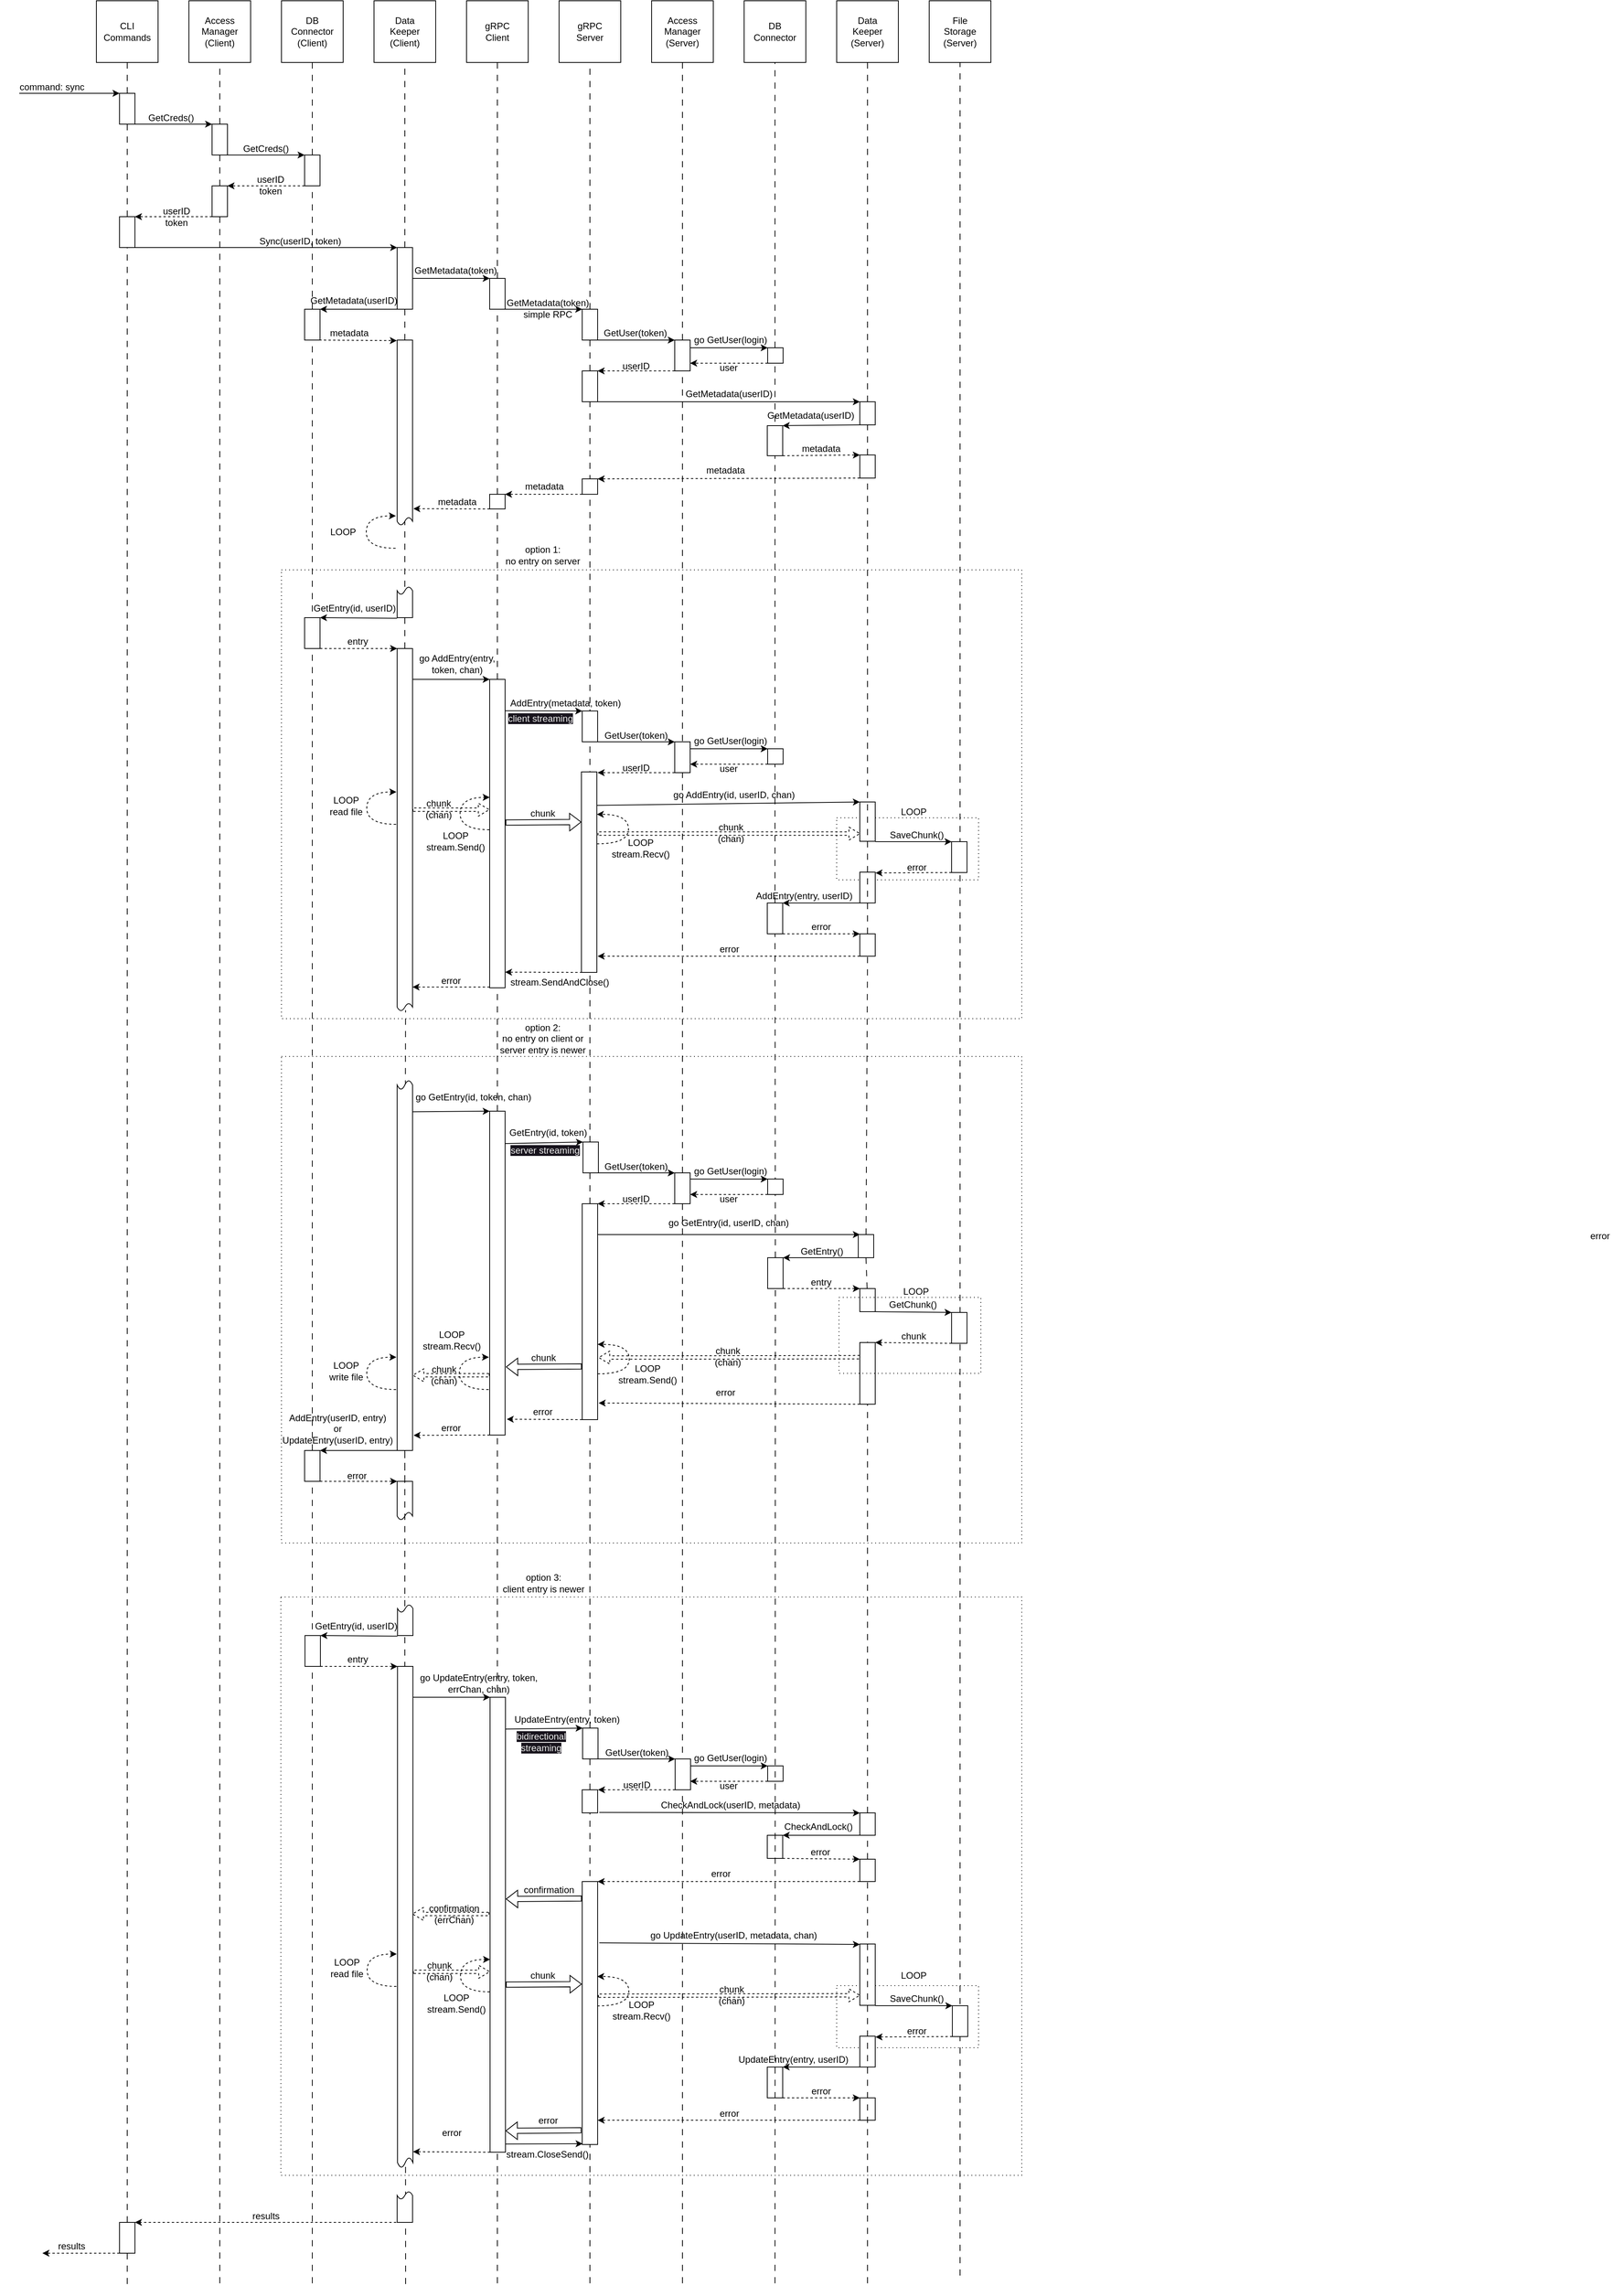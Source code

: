 <mxfile>
    <diagram name="Page-1" id="1Ryli8fB0829bHw35d7t">
        <mxGraphModel dx="1489" dy="1200" grid="1" gridSize="10" guides="1" tooltips="1" connect="1" arrows="1" fold="1" page="0" pageScale="1" pageWidth="827" pageHeight="1169" math="0" shadow="0">
            <root>
                <mxCell id="0"/>
                <mxCell id="1" parent="0"/>
                <mxCell id="109" value="" style="rounded=0;whiteSpace=wrap;html=1;dashed=1;dashPattern=1 4;fillColor=none;glass=0;" parent="1" vertex="1">
                    <mxGeometry x="320" y="498" width="960" height="582" as="geometry"/>
                </mxCell>
                <mxCell id="401" value="" style="rounded=0;whiteSpace=wrap;html=1;fillColor=none;dashed=1;dashPattern=1 4;" parent="1" vertex="1">
                    <mxGeometry x="1040" y="819.5" width="184" height="80.5" as="geometry"/>
                </mxCell>
                <mxCell id="156" value="" style="rounded=0;whiteSpace=wrap;html=1;dashed=1;dashPattern=1 4;fillColor=none;glass=0;" parent="1" vertex="1">
                    <mxGeometry x="320" y="1129" width="960" height="631" as="geometry"/>
                </mxCell>
                <mxCell id="tuJECXELKrIchDs7tuP_-1" value="CLI&lt;br&gt;Commands" style="whiteSpace=wrap;html=1;aspect=fixed;" parent="1" vertex="1">
                    <mxGeometry x="80" y="-240" width="80" height="80" as="geometry"/>
                </mxCell>
                <mxCell id="tuJECXELKrIchDs7tuP_-2" value="" style="endArrow=none;dashed=1;html=1;rounded=0;entryX=0.5;entryY=1;entryDx=0;entryDy=0;dashPattern=8 8;" parent="1" source="tuJECXELKrIchDs7tuP_-47" target="tuJECXELKrIchDs7tuP_-1" edge="1">
                    <mxGeometry width="50" height="50" relative="1" as="geometry">
                        <mxPoint x="120" y="320" as="sourcePoint"/>
                        <mxPoint x="460" y="90" as="targetPoint"/>
                    </mxGeometry>
                </mxCell>
                <mxCell id="tuJECXELKrIchDs7tuP_-4" value="Data&lt;br&gt;Keeper&lt;br&gt;(Client)" style="whiteSpace=wrap;html=1;aspect=fixed;" parent="1" vertex="1">
                    <mxGeometry x="440" y="-240" width="80" height="80" as="geometry"/>
                </mxCell>
                <mxCell id="tuJECXELKrIchDs7tuP_-8" value="gRPC&lt;br&gt;Client" style="whiteSpace=wrap;html=1;aspect=fixed;" parent="1" vertex="1">
                    <mxGeometry x="560" y="-240" width="80" height="80" as="geometry"/>
                </mxCell>
                <mxCell id="tuJECXELKrIchDs7tuP_-9" value="gRPC&lt;br&gt;Server" style="whiteSpace=wrap;html=1;aspect=fixed;" parent="1" vertex="1">
                    <mxGeometry x="680" y="-240" width="80" height="80" as="geometry"/>
                </mxCell>
                <mxCell id="tuJECXELKrIchDs7tuP_-10" value="Access Manager&lt;br&gt;(Server)" style="whiteSpace=wrap;html=1;aspect=fixed;" parent="1" vertex="1">
                    <mxGeometry x="800" y="-240" width="80" height="80" as="geometry"/>
                </mxCell>
                <mxCell id="tuJECXELKrIchDs7tuP_-12" value="DB&lt;br&gt;Connector" style="whiteSpace=wrap;html=1;aspect=fixed;" parent="1" vertex="1">
                    <mxGeometry x="920" y="-240" width="80" height="80" as="geometry"/>
                </mxCell>
                <mxCell id="tuJECXELKrIchDs7tuP_-13" value="" style="endArrow=none;dashed=1;html=1;rounded=0;entryX=0.5;entryY=1;entryDx=0;entryDy=0;dashPattern=8 8;startArrow=none;exitX=0.5;exitY=0;exitDx=0;exitDy=0;" parent="1" source="tuJECXELKrIchDs7tuP_-50" target="tuJECXELKrIchDs7tuP_-4" edge="1">
                    <mxGeometry width="50" height="50" relative="1" as="geometry">
                        <mxPoint x="480" y="160" as="sourcePoint"/>
                        <mxPoint x="530" y="-60" as="targetPoint"/>
                    </mxGeometry>
                </mxCell>
                <mxCell id="tuJECXELKrIchDs7tuP_-15" value="" style="endArrow=none;dashed=1;html=1;rounded=0;entryX=0.5;entryY=1;entryDx=0;entryDy=0;dashPattern=8 8;startArrow=none;" parent="1" source="94" target="tuJECXELKrIchDs7tuP_-8" edge="1">
                    <mxGeometry width="50" height="50" relative="1" as="geometry">
                        <mxPoint x="599" y="820" as="sourcePoint"/>
                        <mxPoint x="790" y="300" as="targetPoint"/>
                    </mxGeometry>
                </mxCell>
                <mxCell id="tuJECXELKrIchDs7tuP_-16" value="" style="endArrow=none;dashed=1;html=1;rounded=0;entryX=0.5;entryY=1;entryDx=0;entryDy=0;dashPattern=8 8;startArrow=none;" parent="1" source="8" target="tuJECXELKrIchDs7tuP_-9" edge="1">
                    <mxGeometry width="50" height="50" relative="1" as="geometry">
                        <mxPoint x="719" y="870" as="sourcePoint"/>
                        <mxPoint x="790" y="300" as="targetPoint"/>
                    </mxGeometry>
                </mxCell>
                <mxCell id="tuJECXELKrIchDs7tuP_-17" value="" style="endArrow=none;dashed=1;html=1;rounded=0;entryX=0.5;entryY=1;entryDx=0;entryDy=0;dashPattern=8 8;startArrow=none;" parent="1" source="12" target="tuJECXELKrIchDs7tuP_-10" edge="1">
                    <mxGeometry width="50" height="50" relative="1" as="geometry">
                        <mxPoint x="839" y="850" as="sourcePoint"/>
                        <mxPoint x="790" y="300" as="targetPoint"/>
                    </mxGeometry>
                </mxCell>
                <mxCell id="tuJECXELKrIchDs7tuP_-20" value="" style="rounded=0;whiteSpace=wrap;html=1;" parent="1" vertex="1">
                    <mxGeometry x="110" y="-120" width="20" height="40" as="geometry"/>
                </mxCell>
                <mxCell id="tuJECXELKrIchDs7tuP_-21" value="" style="endArrow=classic;html=1;rounded=0;entryX=0;entryY=0;entryDx=0;entryDy=0;" parent="1" target="tuJECXELKrIchDs7tuP_-20" edge="1">
                    <mxGeometry width="50" height="50" relative="1" as="geometry">
                        <mxPoint x="-20" y="-120" as="sourcePoint"/>
                        <mxPoint x="320" y="40" as="targetPoint"/>
                    </mxGeometry>
                </mxCell>
                <mxCell id="tuJECXELKrIchDs7tuP_-28" value="Access&lt;br&gt;Manager&lt;br&gt;(Client)" style="whiteSpace=wrap;html=1;aspect=fixed;" parent="1" vertex="1">
                    <mxGeometry x="200" y="-240" width="80" height="80" as="geometry"/>
                </mxCell>
                <mxCell id="tuJECXELKrIchDs7tuP_-29" value="" style="endArrow=none;dashed=1;html=1;rounded=0;entryX=0.5;entryY=1;entryDx=0;entryDy=0;dashPattern=8 8;" parent="1" target="tuJECXELKrIchDs7tuP_-28" edge="1">
                    <mxGeometry width="50" height="50" relative="1" as="geometry">
                        <mxPoint x="240" y="2720" as="sourcePoint"/>
                        <mxPoint x="290" y="190" as="targetPoint"/>
                    </mxGeometry>
                </mxCell>
                <mxCell id="tuJECXELKrIchDs7tuP_-30" value="DB&lt;br&gt;Connector&lt;br&gt;(Client)" style="whiteSpace=wrap;html=1;aspect=fixed;" parent="1" vertex="1">
                    <mxGeometry x="320" y="-240" width="80" height="80" as="geometry"/>
                </mxCell>
                <mxCell id="tuJECXELKrIchDs7tuP_-31" value="" style="endArrow=none;dashed=1;html=1;rounded=0;entryX=0.5;entryY=1;entryDx=0;entryDy=0;dashPattern=8 8;" parent="1" source="tuJECXELKrIchDs7tuP_-35" target="tuJECXELKrIchDs7tuP_-30" edge="1">
                    <mxGeometry width="50" height="50" relative="1" as="geometry">
                        <mxPoint x="360" y="310" as="sourcePoint"/>
                        <mxPoint x="410" y="-60" as="targetPoint"/>
                    </mxGeometry>
                </mxCell>
                <mxCell id="tuJECXELKrIchDs7tuP_-32" value="" style="rounded=0;whiteSpace=wrap;html=1;" parent="1" vertex="1">
                    <mxGeometry x="230" y="-80" width="20" height="40" as="geometry"/>
                </mxCell>
                <mxCell id="tuJECXELKrIchDs7tuP_-33" value="" style="endArrow=classic;html=1;rounded=0;exitX=1;exitY=1;exitDx=0;exitDy=0;entryX=0;entryY=0;entryDx=0;entryDy=0;" parent="1" source="tuJECXELKrIchDs7tuP_-20" target="tuJECXELKrIchDs7tuP_-32" edge="1">
                    <mxGeometry width="50" height="50" relative="1" as="geometry">
                        <mxPoint x="530" y="100" as="sourcePoint"/>
                        <mxPoint x="580" y="50" as="targetPoint"/>
                    </mxGeometry>
                </mxCell>
                <mxCell id="tuJECXELKrIchDs7tuP_-36" value="" style="endArrow=none;dashed=1;html=1;rounded=0;entryX=0.5;entryY=1;entryDx=0;entryDy=0;dashPattern=8 8;startArrow=none;" parent="1" source="40" target="tuJECXELKrIchDs7tuP_-35" edge="1">
                    <mxGeometry width="50" height="50" relative="1" as="geometry">
                        <mxPoint x="359" y="810" as="sourcePoint"/>
                        <mxPoint x="360" y="120" as="targetPoint"/>
                    </mxGeometry>
                </mxCell>
                <mxCell id="tuJECXELKrIchDs7tuP_-35" value="" style="rounded=0;whiteSpace=wrap;html=1;" parent="1" vertex="1">
                    <mxGeometry x="350" y="-40" width="20" height="40" as="geometry"/>
                </mxCell>
                <mxCell id="tuJECXELKrIchDs7tuP_-37" value="" style="endArrow=classic;html=1;rounded=0;exitX=1;exitY=1;exitDx=0;exitDy=0;entryX=0;entryY=0;entryDx=0;entryDy=0;" parent="1" source="tuJECXELKrIchDs7tuP_-32" target="tuJECXELKrIchDs7tuP_-35" edge="1">
                    <mxGeometry width="50" height="50" relative="1" as="geometry">
                        <mxPoint x="530" y="100" as="sourcePoint"/>
                        <mxPoint x="580" y="50" as="targetPoint"/>
                    </mxGeometry>
                </mxCell>
                <mxCell id="tuJECXELKrIchDs7tuP_-38" value="GetCreds()" style="text;strokeColor=none;align=center;fillColor=none;html=1;verticalAlign=middle;whiteSpace=wrap;rounded=0;" parent="1" vertex="1">
                    <mxGeometry x="127" y="-103" width="100" height="30" as="geometry"/>
                </mxCell>
                <mxCell id="tuJECXELKrIchDs7tuP_-41" value="command: sync" style="text;html=1;strokeColor=none;fillColor=none;align=center;verticalAlign=middle;whiteSpace=wrap;rounded=0;" parent="1" vertex="1">
                    <mxGeometry x="-45" y="-143" width="135" height="30" as="geometry"/>
                </mxCell>
                <mxCell id="tuJECXELKrIchDs7tuP_-44" value="" style="endArrow=classic;html=1;rounded=0;dashed=1;exitX=0;exitY=1;exitDx=0;exitDy=0;entryX=1;entryY=0;entryDx=0;entryDy=0;" parent="1" source="tuJECXELKrIchDs7tuP_-35" target="tuJECXELKrIchDs7tuP_-45" edge="1">
                    <mxGeometry width="50" height="50" relative="1" as="geometry">
                        <mxPoint x="630" y="80" as="sourcePoint"/>
                        <mxPoint x="280" y="40" as="targetPoint"/>
                    </mxGeometry>
                </mxCell>
                <mxCell id="tuJECXELKrIchDs7tuP_-45" value="" style="rounded=0;whiteSpace=wrap;html=1;" parent="1" vertex="1">
                    <mxGeometry x="230" width="20" height="40" as="geometry"/>
                </mxCell>
                <mxCell id="tuJECXELKrIchDs7tuP_-48" value="" style="endArrow=none;dashed=1;html=1;rounded=0;entryX=0.5;entryY=1;entryDx=0;entryDy=0;dashPattern=8 8;startArrow=none;" parent="1" source="265" target="tuJECXELKrIchDs7tuP_-47" edge="1">
                    <mxGeometry width="50" height="50" relative="1" as="geometry">
                        <mxPoint x="119" y="3460" as="sourcePoint"/>
                        <mxPoint x="120" y="120" as="targetPoint"/>
                    </mxGeometry>
                </mxCell>
                <mxCell id="tuJECXELKrIchDs7tuP_-47" value="" style="rounded=0;whiteSpace=wrap;html=1;" parent="1" vertex="1">
                    <mxGeometry x="110" y="40" width="20" height="40" as="geometry"/>
                </mxCell>
                <mxCell id="tuJECXELKrIchDs7tuP_-49" value="" style="endArrow=classic;html=1;rounded=0;entryX=1;entryY=0;entryDx=0;entryDy=0;exitX=0;exitY=1;exitDx=0;exitDy=0;dashed=1;" parent="1" source="tuJECXELKrIchDs7tuP_-45" target="tuJECXELKrIchDs7tuP_-47" edge="1">
                    <mxGeometry width="50" height="50" relative="1" as="geometry">
                        <mxPoint x="630" y="80" as="sourcePoint"/>
                        <mxPoint x="680" y="30" as="targetPoint"/>
                    </mxGeometry>
                </mxCell>
                <mxCell id="42" style="edgeStyle=none;html=1;exitX=0;exitY=1;exitDx=0;exitDy=0;entryX=1;entryY=0;entryDx=0;entryDy=0;" parent="1" source="tuJECXELKrIchDs7tuP_-50" target="40" edge="1">
                    <mxGeometry relative="1" as="geometry">
                        <mxPoint x="470" y="160" as="sourcePoint"/>
                    </mxGeometry>
                </mxCell>
                <mxCell id="96" style="edgeStyle=none;html=1;exitX=1;exitY=0.5;exitDx=0;exitDy=0;entryX=0;entryY=0;entryDx=0;entryDy=0;" parent="1" source="tuJECXELKrIchDs7tuP_-50" target="94" edge="1">
                    <mxGeometry relative="1" as="geometry"/>
                </mxCell>
                <mxCell id="tuJECXELKrIchDs7tuP_-50" value="" style="rounded=0;whiteSpace=wrap;html=1;" parent="1" vertex="1">
                    <mxGeometry x="470" y="80" width="20" height="80" as="geometry"/>
                </mxCell>
                <mxCell id="tuJECXELKrIchDs7tuP_-52" value="" style="endArrow=classic;html=1;rounded=0;exitX=1;exitY=1;exitDx=0;exitDy=0;entryX=0;entryY=0;entryDx=0;entryDy=0;" parent="1" source="tuJECXELKrIchDs7tuP_-47" target="tuJECXELKrIchDs7tuP_-50" edge="1">
                    <mxGeometry width="50" height="50" relative="1" as="geometry">
                        <mxPoint x="630" y="80" as="sourcePoint"/>
                        <mxPoint x="470" y="80" as="targetPoint"/>
                    </mxGeometry>
                </mxCell>
                <mxCell id="tuJECXELKrIchDs7tuP_-53" value="Sync(userID, token)" style="text;html=1;strokeColor=none;fillColor=none;align=center;verticalAlign=middle;whiteSpace=wrap;rounded=0;" parent="1" vertex="1">
                    <mxGeometry x="279" y="57" width="131" height="30" as="geometry"/>
                </mxCell>
                <mxCell id="tuJECXELKrIchDs7tuP_-58" value="userID&lt;br&gt;token" style="text;html=1;strokeColor=none;fillColor=none;align=center;verticalAlign=middle;whiteSpace=wrap;rounded=0;" parent="1" vertex="1">
                    <mxGeometry x="266" y="-16" width="80" height="30" as="geometry"/>
                </mxCell>
                <mxCell id="3" value="GetCreds()" style="text;strokeColor=none;align=center;fillColor=none;html=1;verticalAlign=middle;whiteSpace=wrap;rounded=0;" parent="1" vertex="1">
                    <mxGeometry x="250" y="-63" width="100" height="30" as="geometry"/>
                </mxCell>
                <mxCell id="7" value="userID&lt;br&gt;token" style="text;html=1;strokeColor=none;fillColor=none;align=center;verticalAlign=middle;whiteSpace=wrap;rounded=0;" parent="1" vertex="1">
                    <mxGeometry x="144" y="25" width="80" height="30" as="geometry"/>
                </mxCell>
                <mxCell id="9" value="" style="endArrow=none;dashed=1;html=1;rounded=0;entryX=0.5;entryY=1;entryDx=0;entryDy=0;dashPattern=8 8;startArrow=none;" parent="1" source="16" target="8" edge="1">
                    <mxGeometry width="50" height="50" relative="1" as="geometry">
                        <mxPoint x="719" y="870" as="sourcePoint"/>
                        <mxPoint x="720" y="-160" as="targetPoint"/>
                    </mxGeometry>
                </mxCell>
                <mxCell id="14" style="edgeStyle=none;html=1;exitX=1;exitY=1;exitDx=0;exitDy=0;entryX=0;entryY=0;entryDx=0;entryDy=0;" parent="1" source="8" target="12" edge="1">
                    <mxGeometry relative="1" as="geometry"/>
                </mxCell>
                <mxCell id="81" style="edgeStyle=none;html=1;exitX=1;exitY=1;exitDx=0;exitDy=0;entryX=0;entryY=0;entryDx=0;entryDy=0;" parent="1" source="94" target="8" edge="1">
                    <mxGeometry relative="1" as="geometry">
                        <mxPoint x="609.66" y="240.32" as="sourcePoint"/>
                    </mxGeometry>
                </mxCell>
                <mxCell id="8" value="" style="rounded=0;whiteSpace=wrap;html=1;" parent="1" vertex="1">
                    <mxGeometry x="710" y="160" width="20" height="40" as="geometry"/>
                </mxCell>
                <mxCell id="13" value="" style="endArrow=none;dashed=1;html=1;rounded=0;entryX=0.5;entryY=1;entryDx=0;entryDy=0;dashPattern=8 8;" parent="1" target="12" edge="1">
                    <mxGeometry width="50" height="50" relative="1" as="geometry">
                        <mxPoint x="840" y="2720" as="sourcePoint"/>
                        <mxPoint x="840" y="-160" as="targetPoint"/>
                    </mxGeometry>
                </mxCell>
                <mxCell id="18" style="edgeStyle=none;html=1;exitX=0;exitY=1;exitDx=0;exitDy=0;entryX=1;entryY=0;entryDx=0;entryDy=0;dashed=1;" parent="1" source="12" target="16" edge="1">
                    <mxGeometry relative="1" as="geometry"/>
                </mxCell>
                <mxCell id="12" value="" style="rounded=0;whiteSpace=wrap;html=1;" parent="1" vertex="1">
                    <mxGeometry x="830" y="200" width="20" height="40" as="geometry"/>
                </mxCell>
                <mxCell id="15" value="GetUser(token)" style="text;html=1;strokeColor=none;fillColor=none;align=center;verticalAlign=middle;whiteSpace=wrap;rounded=0;" parent="1" vertex="1">
                    <mxGeometry x="749" y="176" width="60" height="30" as="geometry"/>
                </mxCell>
                <mxCell id="17" value="" style="endArrow=none;dashed=1;html=1;rounded=0;entryX=0.5;entryY=1;entryDx=0;entryDy=0;dashPattern=8 8;startArrow=none;exitX=0.5;exitY=0;exitDx=0;exitDy=0;" parent="1" target="16" edge="1">
                    <mxGeometry width="50" height="50" relative="1" as="geometry">
                        <mxPoint x="720" y="959" as="sourcePoint"/>
                        <mxPoint x="720" y="280" as="targetPoint"/>
                    </mxGeometry>
                </mxCell>
                <mxCell id="22" style="edgeStyle=none;html=1;exitX=1;exitY=1;exitDx=0;exitDy=0;entryX=0;entryY=0;entryDx=0;entryDy=0;" parent="1" source="16" target="454" edge="1">
                    <mxGeometry relative="1" as="geometry"/>
                </mxCell>
                <mxCell id="16" value="" style="rounded=0;whiteSpace=wrap;html=1;" parent="1" vertex="1">
                    <mxGeometry x="710" y="240" width="20" height="40" as="geometry"/>
                </mxCell>
                <mxCell id="19" value="userID" style="text;html=1;strokeColor=none;fillColor=none;align=center;verticalAlign=middle;whiteSpace=wrap;rounded=0;" parent="1" vertex="1">
                    <mxGeometry x="750" y="219" width="60" height="30" as="geometry"/>
                </mxCell>
                <mxCell id="21" value="" style="endArrow=none;dashed=1;html=1;rounded=0;entryX=0.5;entryY=1;entryDx=0;entryDy=0;dashPattern=8 8;startArrow=none;" parent="1" source="138" target="tuJECXELKrIchDs7tuP_-12" edge="1">
                    <mxGeometry width="50" height="50" relative="1" as="geometry">
                        <mxPoint x="960" y="1120" as="sourcePoint"/>
                        <mxPoint x="960" y="320" as="targetPoint"/>
                    </mxGeometry>
                </mxCell>
                <mxCell id="29" value="GetMetadata(userID)" style="text;html=1;strokeColor=none;fillColor=none;align=center;verticalAlign=middle;whiteSpace=wrap;rounded=0;" parent="1" vertex="1">
                    <mxGeometry x="824" y="255" width="153" height="30" as="geometry"/>
                </mxCell>
                <mxCell id="73" style="edgeStyle=none;html=1;exitX=0;exitY=1;exitDx=0;exitDy=0;entryX=1;entryY=0;entryDx=0;entryDy=0;dashed=1;" parent="1" source="458" target="72" edge="1">
                    <mxGeometry relative="1" as="geometry">
                        <mxPoint x="950" y="339" as="sourcePoint"/>
                    </mxGeometry>
                </mxCell>
                <mxCell id="33" value="metadata" style="text;html=1;strokeColor=none;fillColor=none;align=center;verticalAlign=middle;whiteSpace=wrap;rounded=0;" parent="1" vertex="1">
                    <mxGeometry x="990" y="326" width="60" height="30" as="geometry"/>
                </mxCell>
                <mxCell id="41" value="" style="endArrow=none;dashed=1;html=1;rounded=0;entryX=0.5;entryY=1;entryDx=0;entryDy=0;dashPattern=8 8;startArrow=none;" parent="1" source="193" target="40" edge="1">
                    <mxGeometry width="50" height="50" relative="1" as="geometry">
                        <mxPoint x="360" y="2200" as="sourcePoint"/>
                        <mxPoint x="360" as="targetPoint"/>
                    </mxGeometry>
                </mxCell>
                <mxCell id="53" style="edgeStyle=none;html=1;exitX=1;exitY=1;exitDx=0;exitDy=0;entryX=-0.021;entryY=0.003;entryDx=0;entryDy=0;dashed=1;entryPerimeter=0;" parent="1" target="104" edge="1">
                    <mxGeometry relative="1" as="geometry">
                        <mxPoint x="586" y="200" as="targetPoint"/>
                        <mxPoint x="369" y="200" as="sourcePoint"/>
                    </mxGeometry>
                </mxCell>
                <mxCell id="40" value="" style="rounded=0;whiteSpace=wrap;html=1;" parent="1" vertex="1">
                    <mxGeometry x="350" y="160" width="20" height="40" as="geometry"/>
                </mxCell>
                <mxCell id="43" value="GetMetadata(userID)" style="text;html=1;strokeColor=none;fillColor=none;align=center;verticalAlign=middle;whiteSpace=wrap;rounded=0;" parent="1" vertex="1">
                    <mxGeometry x="384" y="134" width="60" height="30" as="geometry"/>
                </mxCell>
                <mxCell id="45" value="" style="endArrow=none;dashed=1;html=1;rounded=0;entryX=0.5;entryY=1;entryDx=0;entryDy=0;dashPattern=8 8;startArrow=none;" parent="1" target="tuJECXELKrIchDs7tuP_-50" edge="1">
                    <mxGeometry width="50" height="50" relative="1" as="geometry">
                        <mxPoint x="480" y="600" as="sourcePoint"/>
                        <mxPoint x="480" y="200" as="targetPoint"/>
                    </mxGeometry>
                </mxCell>
                <mxCell id="54" value="metadata" style="text;html=1;strokeColor=none;fillColor=none;align=center;verticalAlign=middle;whiteSpace=wrap;rounded=0;" parent="1" vertex="1">
                    <mxGeometry x="378" y="176" width="60" height="30" as="geometry"/>
                </mxCell>
                <mxCell id="77" style="edgeStyle=none;html=1;exitX=0;exitY=1;exitDx=0;exitDy=0;dashed=1;entryX=1;entryY=0;entryDx=0;entryDy=0;" parent="1" source="72" target="100" edge="1">
                    <mxGeometry relative="1" as="geometry">
                        <mxPoint x="609.9" y="458.96" as="targetPoint"/>
                    </mxGeometry>
                </mxCell>
                <mxCell id="72" value="" style="rounded=0;whiteSpace=wrap;html=1;" parent="1" vertex="1">
                    <mxGeometry x="710" y="380" width="20" height="20" as="geometry"/>
                </mxCell>
                <mxCell id="95" value="" style="endArrow=none;dashed=1;html=1;rounded=0;entryX=0.5;entryY=1;entryDx=0;entryDy=0;dashPattern=8 8;" parent="1" target="94" edge="1">
                    <mxGeometry width="50" height="50" relative="1" as="geometry">
                        <mxPoint x="600" y="2720" as="sourcePoint"/>
                        <mxPoint x="600.0" y="-160.0" as="targetPoint"/>
                    </mxGeometry>
                </mxCell>
                <mxCell id="94" value="" style="rounded=0;whiteSpace=wrap;html=1;" parent="1" vertex="1">
                    <mxGeometry x="590" y="120" width="20" height="40" as="geometry"/>
                </mxCell>
                <mxCell id="97" value="GetMetadata(token)" style="text;html=1;strokeColor=none;fillColor=none;align=center;verticalAlign=middle;whiteSpace=wrap;rounded=0;" parent="1" vertex="1">
                    <mxGeometry x="516" y="95" width="60" height="30" as="geometry"/>
                </mxCell>
                <mxCell id="98" value="GetMetadata(token)&lt;br&gt;simple RPC" style="text;html=1;strokeColor=none;fillColor=none;align=center;verticalAlign=middle;whiteSpace=wrap;rounded=0;" parent="1" vertex="1">
                    <mxGeometry x="623" y="144" width="85" height="30" as="geometry"/>
                </mxCell>
                <mxCell id="102" style="edgeStyle=none;html=1;exitX=0;exitY=1;exitDx=0;exitDy=0;entryX=1.048;entryY=0.832;entryDx=0;entryDy=0;entryPerimeter=0;dashed=1;" parent="1" source="100" edge="1">
                    <mxGeometry relative="1" as="geometry">
                        <mxPoint x="490.96" y="418.68" as="targetPoint"/>
                    </mxGeometry>
                </mxCell>
                <mxCell id="100" value="" style="rounded=0;whiteSpace=wrap;html=1;" parent="1" vertex="1">
                    <mxGeometry x="590" y="400" width="20" height="19" as="geometry"/>
                </mxCell>
                <mxCell id="101" value="metadata" style="text;html=1;strokeColor=none;fillColor=none;align=center;verticalAlign=middle;whiteSpace=wrap;rounded=0;" parent="1" vertex="1">
                    <mxGeometry x="631" y="375" width="60" height="30" as="geometry"/>
                </mxCell>
                <mxCell id="103" value="metadata" style="text;html=1;strokeColor=none;fillColor=none;align=center;verticalAlign=middle;whiteSpace=wrap;rounded=0;" parent="1" vertex="1">
                    <mxGeometry x="518" y="395" width="60" height="30" as="geometry"/>
                </mxCell>
                <mxCell id="104" value="" style="shape=document;whiteSpace=wrap;html=1;boundedLbl=1;size=0.042;" parent="1" vertex="1">
                    <mxGeometry x="470" y="200" width="20" height="240" as="geometry"/>
                </mxCell>
                <mxCell id="105" value="" style="endArrow=classic;html=1;dashed=1;edgeStyle=orthogonalEdgeStyle;curved=1;entryX=-0.083;entryY=0.95;entryDx=0;entryDy=0;entryPerimeter=0;" parent="1" target="104" edge="1">
                    <mxGeometry width="50" height="50" relative="1" as="geometry">
                        <mxPoint x="468" y="470" as="sourcePoint"/>
                        <mxPoint x="430" y="380" as="targetPoint"/>
                        <Array as="points">
                            <mxPoint x="430" y="470"/>
                            <mxPoint x="430" y="428"/>
                        </Array>
                    </mxGeometry>
                </mxCell>
                <mxCell id="106" value="LOOP" style="text;html=1;strokeColor=none;fillColor=none;align=center;verticalAlign=middle;whiteSpace=wrap;rounded=0;" parent="1" vertex="1">
                    <mxGeometry x="370" y="434" width="60" height="30" as="geometry"/>
                </mxCell>
                <mxCell id="107" value="" style="shape=document;whiteSpace=wrap;html=1;boundedLbl=1;rotation=-180;size=0.25;" parent="1" vertex="1">
                    <mxGeometry x="470" y="520" width="20" height="40" as="geometry"/>
                </mxCell>
                <mxCell id="110" value="option 1:&lt;br&gt;no entry on server" style="text;html=1;strokeColor=none;fillColor=none;align=center;verticalAlign=middle;whiteSpace=wrap;rounded=0;dashed=1;dashPattern=1 4;" parent="1" vertex="1">
                    <mxGeometry x="606" y="464" width="106" height="30" as="geometry"/>
                </mxCell>
                <mxCell id="117" style="rounded=0;html=1;exitX=1;exitY=1;exitDx=0;exitDy=0;entryX=0;entryY=0;entryDx=0;entryDy=0;dashed=1;" parent="1" source="111" edge="1">
                    <mxGeometry relative="1" as="geometry">
                        <mxPoint x="470" y="600" as="targetPoint"/>
                    </mxGeometry>
                </mxCell>
                <mxCell id="111" value="" style="rounded=0;whiteSpace=wrap;html=1;" parent="1" vertex="1">
                    <mxGeometry x="350" y="560" width="20" height="40" as="geometry"/>
                </mxCell>
                <mxCell id="113" value="" style="endArrow=classic;html=1;rounded=0;exitX=1.004;exitY=-0.019;exitDx=0;exitDy=0;exitPerimeter=0;entryX=1;entryY=0;entryDx=0;entryDy=0;" parent="1" source="107" target="111" edge="1">
                    <mxGeometry width="50" height="50" relative="1" as="geometry">
                        <mxPoint x="460" y="550" as="sourcePoint"/>
                        <mxPoint x="510" y="500" as="targetPoint"/>
                    </mxGeometry>
                </mxCell>
                <mxCell id="114" value="GetEntry(id, userID)" style="text;html=1;strokeColor=none;fillColor=none;align=center;verticalAlign=middle;whiteSpace=wrap;rounded=0;" parent="1" vertex="1">
                    <mxGeometry x="355" y="533" width="120" height="30" as="geometry"/>
                </mxCell>
                <mxCell id="120" style="edgeStyle=none;rounded=0;html=1;entryX=0;entryY=0;entryDx=0;entryDy=0;" parent="1" target="119" edge="1">
                    <mxGeometry relative="1" as="geometry">
                        <mxPoint x="490" y="640" as="sourcePoint"/>
                    </mxGeometry>
                </mxCell>
                <mxCell id="118" value="entry" style="text;html=1;strokeColor=none;fillColor=none;align=center;verticalAlign=middle;whiteSpace=wrap;rounded=0;glass=0;dashed=1;dashPattern=1 4;" parent="1" vertex="1">
                    <mxGeometry x="389" y="576" width="60" height="30" as="geometry"/>
                </mxCell>
                <mxCell id="123" style="edgeStyle=none;rounded=0;html=1;exitX=-0.008;exitY=0.157;exitDx=0;exitDy=0;entryX=0;entryY=0;entryDx=0;entryDy=0;exitPerimeter=0;" parent="1" source="125" target="122" edge="1">
                    <mxGeometry relative="1" as="geometry"/>
                </mxCell>
                <mxCell id="152" style="edgeStyle=none;rounded=0;html=1;exitX=0;exitY=1;exitDx=0;exitDy=0;entryX=1;entryY=0;entryDx=0;entryDy=0;dashed=1;" parent="1" edge="1">
                    <mxGeometry relative="1" as="geometry">
                        <mxPoint x="490" y="1039" as="targetPoint"/>
                        <mxPoint x="590.0" y="1039.0" as="sourcePoint"/>
                    </mxGeometry>
                </mxCell>
                <mxCell id="119" value="" style="rounded=0;whiteSpace=wrap;html=1;" parent="1" vertex="1">
                    <mxGeometry x="590" y="640" width="20" height="400" as="geometry"/>
                </mxCell>
                <mxCell id="121" value="go AddEntry(entry, token, chan)" style="text;html=1;strokeColor=none;fillColor=none;align=center;verticalAlign=middle;whiteSpace=wrap;rounded=0;glass=0;dashed=1;dashPattern=1 4;" parent="1" vertex="1">
                    <mxGeometry x="482.5" y="605" width="130" height="30" as="geometry"/>
                </mxCell>
                <mxCell id="122" value="" style="rounded=0;whiteSpace=wrap;html=1;" parent="1" vertex="1">
                    <mxGeometry x="710" y="681" width="20" height="40" as="geometry"/>
                </mxCell>
                <mxCell id="124" value="AddEntry(metadata, token)" style="text;html=1;strokeColor=none;fillColor=none;align=center;verticalAlign=middle;whiteSpace=wrap;rounded=0;glass=0;dashed=1;dashPattern=1 4;" parent="1" vertex="1">
                    <mxGeometry x="605" y="656" width="167" height="30" as="geometry"/>
                </mxCell>
                <mxCell id="125" value="&lt;span style=&quot;color: rgb(240, 240, 240); font-family: Helvetica; font-size: 12px; font-style: normal; font-variant-ligatures: normal; font-variant-caps: normal; font-weight: 400; letter-spacing: normal; orphans: 2; text-align: center; text-indent: 0px; text-transform: none; widows: 2; word-spacing: 0px; -webkit-text-stroke-width: 0px; background-color: rgb(24, 20, 29); text-decoration-thickness: initial; text-decoration-style: initial; text-decoration-color: initial; float: none; display: inline !important;&quot;&gt;client streaming&lt;/span&gt;" style="text;html=1;strokeColor=none;fillColor=none;align=center;verticalAlign=middle;whiteSpace=wrap;rounded=0;glass=0;dashed=1;dashPattern=1 4;" parent="1" vertex="1">
                    <mxGeometry x="611" y="676" width="90" height="30" as="geometry"/>
                </mxCell>
                <mxCell id="127" value="" style="endArrow=classic;html=1;dashed=1;edgeStyle=orthogonalEdgeStyle;curved=1;entryX=-0.083;entryY=0.95;entryDx=0;entryDy=0;entryPerimeter=0;" parent="1" edge="1">
                    <mxGeometry width="50" height="50" relative="1" as="geometry">
                        <mxPoint x="589.66" y="835" as="sourcePoint"/>
                        <mxPoint x="590.0" y="793.0" as="targetPoint"/>
                        <Array as="points">
                            <mxPoint x="551.66" y="835"/>
                            <mxPoint x="551.66" y="793"/>
                        </Array>
                    </mxGeometry>
                </mxCell>
                <mxCell id="129" style="edgeStyle=none;html=1;exitX=1;exitY=1;exitDx=0;exitDy=0;entryX=0;entryY=0;entryDx=0;entryDy=0;" parent="1" target="131" edge="1">
                    <mxGeometry relative="1" as="geometry">
                        <mxPoint x="730" y="721" as="sourcePoint"/>
                    </mxGeometry>
                </mxCell>
                <mxCell id="130" style="edgeStyle=none;html=1;exitX=0;exitY=1;exitDx=0;exitDy=0;entryX=1;entryY=0;entryDx=0;entryDy=0;dashed=1;" parent="1" source="131" edge="1">
                    <mxGeometry relative="1" as="geometry">
                        <mxPoint x="730" y="761" as="targetPoint"/>
                    </mxGeometry>
                </mxCell>
                <mxCell id="131" value="" style="rounded=0;whiteSpace=wrap;html=1;" parent="1" vertex="1">
                    <mxGeometry x="830" y="721" width="20" height="40" as="geometry"/>
                </mxCell>
                <mxCell id="132" value="userID" style="text;html=1;strokeColor=none;fillColor=none;align=center;verticalAlign=middle;whiteSpace=wrap;rounded=0;" parent="1" vertex="1">
                    <mxGeometry x="750" y="740" width="60" height="30" as="geometry"/>
                </mxCell>
                <mxCell id="133" value="GetUser(token)" style="text;html=1;strokeColor=none;fillColor=none;align=center;verticalAlign=middle;whiteSpace=wrap;rounded=0;" parent="1" vertex="1">
                    <mxGeometry x="750" y="698" width="60" height="30" as="geometry"/>
                </mxCell>
                <mxCell id="141" style="edgeStyle=none;rounded=0;html=1;entryX=1;entryY=0;entryDx=0;entryDy=0;exitX=0;exitY=1;exitDx=0;exitDy=0;" parent="1" source="421" target="138" edge="1">
                    <mxGeometry relative="1" as="geometry">
                        <mxPoint x="1069.14" y="878.908" as="sourcePoint"/>
                    </mxGeometry>
                </mxCell>
                <mxCell id="134" value="" style="rounded=0;whiteSpace=wrap;html=1;" parent="1" vertex="1">
                    <mxGeometry x="709" y="760" width="20" height="260" as="geometry"/>
                </mxCell>
                <mxCell id="135" value="LOOP&lt;br&gt;stream.Send()" style="text;html=1;strokeColor=none;fillColor=none;align=center;verticalAlign=middle;whiteSpace=wrap;rounded=0;" parent="1" vertex="1">
                    <mxGeometry x="516" y="835" width="60" height="30" as="geometry"/>
                </mxCell>
                <mxCell id="136" value="" style="endArrow=classic;html=1;dashed=1;edgeStyle=orthogonalEdgeStyle;curved=1;exitX=1;exitY=0.75;exitDx=0;exitDy=0;" parent="1" edge="1">
                    <mxGeometry width="50" height="50" relative="1" as="geometry">
                        <mxPoint x="729" y="853.25" as="sourcePoint"/>
                        <mxPoint x="729" y="815.048" as="targetPoint"/>
                        <Array as="points">
                            <mxPoint x="770" y="853"/>
                            <mxPoint x="770" y="815"/>
                        </Array>
                    </mxGeometry>
                </mxCell>
                <mxCell id="137" value="LOOP&lt;br&gt;stream.Recv()" style="text;html=1;strokeColor=none;fillColor=none;align=center;verticalAlign=middle;whiteSpace=wrap;rounded=0;" parent="1" vertex="1">
                    <mxGeometry x="756" y="844" width="60" height="30" as="geometry"/>
                </mxCell>
                <mxCell id="139" value="" style="endArrow=none;dashed=1;html=1;rounded=0;entryX=0.5;entryY=1;entryDx=0;entryDy=0;dashPattern=8 8;startArrow=none;" parent="1" source="175" target="138" edge="1">
                    <mxGeometry width="50" height="50" relative="1" as="geometry">
                        <mxPoint x="960" y="2720" as="sourcePoint"/>
                        <mxPoint x="960" y="320" as="targetPoint"/>
                    </mxGeometry>
                </mxCell>
                <mxCell id="145" style="edgeStyle=none;rounded=0;html=1;exitX=1;exitY=1;exitDx=0;exitDy=0;entryX=0;entryY=0;entryDx=0;entryDy=0;dashed=1;" parent="1" source="138" target="397" edge="1">
                    <mxGeometry relative="1" as="geometry">
                        <mxPoint x="1069.14" y="918.909" as="targetPoint"/>
                    </mxGeometry>
                </mxCell>
                <mxCell id="138" value="" style="rounded=0;whiteSpace=wrap;html=1;" parent="1" vertex="1">
                    <mxGeometry x="950" y="930" width="20" height="40" as="geometry"/>
                </mxCell>
                <mxCell id="142" value="AddEntry(entry, userID)" style="text;html=1;strokeColor=none;fillColor=none;align=center;verticalAlign=middle;whiteSpace=wrap;rounded=0;glass=0;dashed=1;dashPattern=1 4;" parent="1" vertex="1">
                    <mxGeometry x="928" y="906" width="140" height="30" as="geometry"/>
                </mxCell>
                <mxCell id="144" value="" style="endArrow=none;dashed=1;html=1;rounded=0;dashPattern=8 8;startArrow=none;" parent="1" edge="1">
                    <mxGeometry width="50" height="50" relative="1" as="geometry">
                        <mxPoint x="720" y="1320" as="sourcePoint"/>
                        <mxPoint x="720" y="1020" as="targetPoint"/>
                    </mxGeometry>
                </mxCell>
                <mxCell id="148" style="edgeStyle=none;rounded=0;html=1;exitX=0;exitY=1;exitDx=0;exitDy=0;entryX=1;entryY=0.888;entryDx=0;entryDy=0;entryPerimeter=0;dashed=1;" parent="1" edge="1">
                    <mxGeometry relative="1" as="geometry">
                        <mxPoint x="610" y="1019.68" as="targetPoint"/>
                        <mxPoint x="710" y="1020" as="sourcePoint"/>
                    </mxGeometry>
                </mxCell>
                <mxCell id="146" value="error" style="text;html=1;strokeColor=none;fillColor=none;align=center;verticalAlign=middle;whiteSpace=wrap;rounded=0;glass=0;dashed=1;dashPattern=1 4;" parent="1" vertex="1">
                    <mxGeometry x="2000" y="1347" width="60" height="30" as="geometry"/>
                </mxCell>
                <mxCell id="149" value="stream.SendAndClose()" style="text;html=1;strokeColor=none;fillColor=none;align=center;verticalAlign=middle;whiteSpace=wrap;rounded=0;glass=0;dashed=1;dashPattern=1 4;" parent="1" vertex="1">
                    <mxGeometry x="651" y="1018" width="60" height="30" as="geometry"/>
                </mxCell>
                <mxCell id="151" value="" style="endArrow=none;dashed=1;html=1;rounded=0;entryX=0.547;entryY=0.998;entryDx=0;entryDy=0;dashPattern=8 8;startArrow=none;entryPerimeter=0;" parent="1" target="153" edge="1">
                    <mxGeometry width="50" height="50" relative="1" as="geometry">
                        <mxPoint x="480.04" y="1520" as="sourcePoint"/>
                        <mxPoint x="480" y="1040" as="targetPoint"/>
                    </mxGeometry>
                </mxCell>
                <mxCell id="154" value="error" style="text;html=1;strokeColor=none;fillColor=none;align=center;verticalAlign=middle;whiteSpace=wrap;rounded=0;glass=0;dashed=1;dashPattern=1 4;" parent="1" vertex="1">
                    <mxGeometry x="510" y="1016" width="60" height="30" as="geometry"/>
                </mxCell>
                <mxCell id="157" value="option 2:&lt;br&gt;no entry on client or server entry is newer" style="text;html=1;strokeColor=none;fillColor=none;align=center;verticalAlign=middle;whiteSpace=wrap;rounded=0;dashed=1;dashPattern=1 4;" parent="1" vertex="1">
                    <mxGeometry x="594" y="1091" width="130" height="30" as="geometry"/>
                </mxCell>
                <mxCell id="161" style="edgeStyle=none;rounded=0;html=1;entryX=0;entryY=0;entryDx=0;entryDy=0;exitX=0.011;exitY=0.915;exitDx=0;exitDy=0;exitPerimeter=0;" parent="1" source="158" target="160" edge="1">
                    <mxGeometry relative="1" as="geometry"/>
                </mxCell>
                <mxCell id="158" value="" style="shape=document;whiteSpace=wrap;html=1;boundedLbl=1;rotation=-180;size=0.025;" parent="1" vertex="1">
                    <mxGeometry x="470" y="1160" width="20" height="480" as="geometry"/>
                </mxCell>
                <mxCell id="331" style="edgeStyle=none;html=1;exitX=0;exitY=1;exitDx=0;exitDy=0;entryX=-0.067;entryY=0.041;entryDx=0;entryDy=0;entryPerimeter=0;dashed=1;strokeWidth=1;" parent="1" source="160" target="158" edge="1">
                    <mxGeometry relative="1" as="geometry"/>
                </mxCell>
                <mxCell id="160" value="" style="rounded=0;whiteSpace=wrap;html=1;" parent="1" vertex="1">
                    <mxGeometry x="590" y="1200" width="20" height="420" as="geometry"/>
                </mxCell>
                <mxCell id="162" value="go GetEntry(id, token, chan)" style="text;html=1;strokeColor=none;fillColor=none;align=center;verticalAlign=middle;whiteSpace=wrap;rounded=0;glass=0;dashed=1;dashPattern=1 4;" parent="1" vertex="1">
                    <mxGeometry x="488" y="1167" width="162" height="30" as="geometry"/>
                </mxCell>
                <mxCell id="163" value="" style="rounded=0;whiteSpace=wrap;html=1;" parent="1" vertex="1">
                    <mxGeometry x="711" y="1240" width="20" height="40" as="geometry"/>
                </mxCell>
                <mxCell id="164" value="" style="endArrow=classic;html=1;rounded=0;exitX=1.016;exitY=0.1;exitDx=0;exitDy=0;entryX=0;entryY=0;entryDx=0;entryDy=0;exitPerimeter=0;" parent="1" source="160" edge="1">
                    <mxGeometry width="50" height="50" relative="1" as="geometry">
                        <mxPoint x="607.0" y="1235.5" as="sourcePoint"/>
                        <mxPoint x="711" y="1240" as="targetPoint"/>
                    </mxGeometry>
                </mxCell>
                <mxCell id="165" value="GetEntry(id, token)" style="text;html=1;strokeColor=none;fillColor=none;align=center;verticalAlign=middle;whiteSpace=wrap;rounded=0;glass=0;dashed=1;dashPattern=1 4;" parent="1" vertex="1">
                    <mxGeometry x="607" y="1213" width="118" height="30" as="geometry"/>
                </mxCell>
                <mxCell id="166" value="&lt;span style=&quot;color: rgb(240, 240, 240); font-family: Helvetica; font-size: 12px; font-style: normal; font-variant-ligatures: normal; font-variant-caps: normal; font-weight: 400; letter-spacing: normal; orphans: 2; text-align: center; text-indent: 0px; text-transform: none; widows: 2; word-spacing: 0px; -webkit-text-stroke-width: 0px; background-color: rgb(24, 20, 29); text-decoration-thickness: initial; text-decoration-style: initial; text-decoration-color: initial; float: none; display: inline !important;&quot;&gt;server streaming&lt;/span&gt;" style="text;html=1;strokeColor=none;fillColor=none;align=center;verticalAlign=middle;whiteSpace=wrap;rounded=0;glass=0;dashed=1;dashPattern=1 4;" parent="1" vertex="1">
                    <mxGeometry x="612" y="1236" width="100" height="30" as="geometry"/>
                </mxCell>
                <mxCell id="167" style="edgeStyle=none;html=1;exitX=1;exitY=1;exitDx=0;exitDy=0;entryX=0;entryY=0;entryDx=0;entryDy=0;" parent="1" target="169" edge="1">
                    <mxGeometry relative="1" as="geometry">
                        <mxPoint x="730" y="1280" as="sourcePoint"/>
                    </mxGeometry>
                </mxCell>
                <mxCell id="168" style="edgeStyle=none;html=1;exitX=0;exitY=1;exitDx=0;exitDy=0;entryX=1;entryY=0;entryDx=0;entryDy=0;dashed=1;" parent="1" source="169" edge="1">
                    <mxGeometry relative="1" as="geometry">
                        <mxPoint x="730" y="1320" as="targetPoint"/>
                    </mxGeometry>
                </mxCell>
                <mxCell id="169" value="" style="rounded=0;whiteSpace=wrap;html=1;" parent="1" vertex="1">
                    <mxGeometry x="830" y="1280" width="20" height="40" as="geometry"/>
                </mxCell>
                <mxCell id="170" value="userID" style="text;html=1;strokeColor=none;fillColor=none;align=center;verticalAlign=middle;whiteSpace=wrap;rounded=0;" parent="1" vertex="1">
                    <mxGeometry x="750" y="1299" width="60" height="30" as="geometry"/>
                </mxCell>
                <mxCell id="171" value="GetUser(token)" style="text;html=1;strokeColor=none;fillColor=none;align=center;verticalAlign=middle;whiteSpace=wrap;rounded=0;" parent="1" vertex="1">
                    <mxGeometry x="750" y="1257" width="60" height="30" as="geometry"/>
                </mxCell>
                <mxCell id="174" value="" style="endArrow=none;dashed=1;html=1;rounded=0;entryX=0.5;entryY=1;entryDx=0;entryDy=0;dashPattern=8 8;startArrow=none;" parent="1" edge="1">
                    <mxGeometry width="50" height="50" relative="1" as="geometry">
                        <mxPoint x="720" y="2720" as="sourcePoint"/>
                        <mxPoint x="720" y="1360" as="targetPoint"/>
                    </mxGeometry>
                </mxCell>
                <mxCell id="176" style="edgeStyle=none;rounded=0;html=1;exitX=1;exitY=1;exitDx=0;exitDy=0;" parent="1" edge="1">
                    <mxGeometry relative="1" as="geometry">
                        <mxPoint x="730" y="1360" as="sourcePoint"/>
                        <mxPoint x="1070" y="1360" as="targetPoint"/>
                    </mxGeometry>
                </mxCell>
                <mxCell id="183" style="edgeStyle=none;rounded=0;html=1;exitX=0;exitY=1;exitDx=0;exitDy=0;entryX=1.108;entryY=0.951;entryDx=0;entryDy=0;entryPerimeter=0;dashed=1;" parent="1" source="178" target="160" edge="1">
                    <mxGeometry relative="1" as="geometry"/>
                </mxCell>
                <mxCell id="178" value="" style="rounded=0;whiteSpace=wrap;html=1;" parent="1" vertex="1">
                    <mxGeometry x="710" y="1320" width="20" height="280" as="geometry"/>
                </mxCell>
                <mxCell id="180" value="entry" style="text;html=1;strokeColor=none;fillColor=none;align=center;verticalAlign=middle;whiteSpace=wrap;rounded=0;glass=0;" parent="1" vertex="1">
                    <mxGeometry x="990" y="1407" width="60" height="30" as="geometry"/>
                </mxCell>
                <mxCell id="182" value="LOOP&lt;br&gt;stream.Send()" style="text;html=1;strokeColor=none;fillColor=none;align=center;verticalAlign=middle;whiteSpace=wrap;rounded=0;" parent="1" vertex="1">
                    <mxGeometry x="765" y="1526" width="60" height="30" as="geometry"/>
                </mxCell>
                <mxCell id="184" value="error" style="text;html=1;strokeColor=none;fillColor=none;align=center;verticalAlign=middle;whiteSpace=wrap;rounded=0;glass=0;" parent="1" vertex="1">
                    <mxGeometry x="629" y="1575" width="60" height="30" as="geometry"/>
                </mxCell>
                <mxCell id="185" value="" style="endArrow=classic;html=1;dashed=1;edgeStyle=orthogonalEdgeStyle;curved=1;entryX=-0.083;entryY=0.95;entryDx=0;entryDy=0;entryPerimeter=0;" parent="1" edge="1">
                    <mxGeometry width="50" height="50" relative="1" as="geometry">
                        <mxPoint x="588.66" y="1561" as="sourcePoint"/>
                        <mxPoint x="589" y="1519.0" as="targetPoint"/>
                        <Array as="points">
                            <mxPoint x="550.66" y="1561"/>
                            <mxPoint x="550.66" y="1519"/>
                        </Array>
                    </mxGeometry>
                </mxCell>
                <mxCell id="186" value="LOOP&lt;br&gt;stream.Recv()" style="text;html=1;strokeColor=none;fillColor=none;align=center;verticalAlign=middle;whiteSpace=wrap;rounded=0;" parent="1" vertex="1">
                    <mxGeometry x="511" y="1482" width="60" height="30" as="geometry"/>
                </mxCell>
                <mxCell id="190" value="" style="endArrow=none;dashed=1;html=1;rounded=0;entryX=0.5;entryY=1;entryDx=0;entryDy=0;dashPattern=8 8;startArrow=none;" parent="1" edge="1">
                    <mxGeometry width="50" height="50" relative="1" as="geometry">
                        <mxPoint x="480" y="1680" as="sourcePoint"/>
                        <mxPoint x="480" y="1640" as="targetPoint"/>
                    </mxGeometry>
                </mxCell>
                <mxCell id="195" style="edgeStyle=none;rounded=0;html=1;exitX=0;exitY=1;exitDx=0;exitDy=0;entryX=1;entryY=0;entryDx=0;entryDy=0;" parent="1" target="193" edge="1">
                    <mxGeometry relative="1" as="geometry">
                        <mxPoint x="470" y="1640" as="sourcePoint"/>
                    </mxGeometry>
                </mxCell>
                <mxCell id="192" value="error" style="text;html=1;strokeColor=none;fillColor=none;align=center;verticalAlign=middle;whiteSpace=wrap;rounded=0;glass=0;" parent="1" vertex="1">
                    <mxGeometry x="510" y="1596" width="60" height="30" as="geometry"/>
                </mxCell>
                <mxCell id="194" value="" style="endArrow=none;dashed=1;html=1;rounded=0;entryX=0.5;entryY=1;entryDx=0;entryDy=0;dashPattern=8 8;startArrow=none;" parent="1" target="193" edge="1">
                    <mxGeometry width="50" height="50" relative="1" as="geometry">
                        <mxPoint x="360" y="2720" as="sourcePoint"/>
                        <mxPoint x="360" y="200" as="targetPoint"/>
                    </mxGeometry>
                </mxCell>
                <mxCell id="199" style="edgeStyle=none;rounded=0;html=1;exitX=1;exitY=1;exitDx=0;exitDy=0;entryX=0;entryY=0;entryDx=0;entryDy=0;dashed=1;" parent="1" source="193" edge="1">
                    <mxGeometry relative="1" as="geometry">
                        <mxPoint x="470" y="1680" as="targetPoint"/>
                    </mxGeometry>
                </mxCell>
                <mxCell id="193" value="" style="rounded=0;whiteSpace=wrap;html=1;" parent="1" vertex="1">
                    <mxGeometry x="350" y="1640" width="20" height="40" as="geometry"/>
                </mxCell>
                <mxCell id="196" value="AddEntry(userID, entry)&lt;br&gt;or&lt;br&gt;UpdateEntry(userID, entry)" style="text;html=1;strokeColor=none;fillColor=none;align=center;verticalAlign=middle;whiteSpace=wrap;rounded=0;glass=0;" parent="1" vertex="1">
                    <mxGeometry x="320" y="1600" width="146" height="23" as="geometry"/>
                </mxCell>
                <mxCell id="198" value="" style="endArrow=none;dashed=1;html=1;rounded=0;entryX=0.5;entryY=1;entryDx=0;entryDy=0;dashPattern=8 8;startArrow=none;" parent="1" edge="1">
                    <mxGeometry width="50" height="50" relative="1" as="geometry">
                        <mxPoint x="480" y="2210" as="sourcePoint"/>
                        <mxPoint x="480" y="1640" as="targetPoint"/>
                    </mxGeometry>
                </mxCell>
                <mxCell id="200" value="error" style="text;html=1;strokeColor=none;fillColor=none;align=center;verticalAlign=middle;whiteSpace=wrap;rounded=0;glass=0;" parent="1" vertex="1">
                    <mxGeometry x="388" y="1658" width="60" height="30" as="geometry"/>
                </mxCell>
                <mxCell id="201" value="" style="shape=document;whiteSpace=wrap;html=1;boundedLbl=1;glass=0;fillColor=none;size=0.2;" parent="1" vertex="1">
                    <mxGeometry x="470" y="1680" width="20" height="50" as="geometry"/>
                </mxCell>
                <mxCell id="202" value="" style="rounded=0;whiteSpace=wrap;html=1;dashed=1;dashPattern=1 4;fillColor=none;glass=0;" parent="1" vertex="1">
                    <mxGeometry x="319.25" y="1830" width="960.75" height="750" as="geometry"/>
                </mxCell>
                <mxCell id="203" value="" style="shape=document;whiteSpace=wrap;html=1;boundedLbl=1;rotation=-180;size=0.25;" parent="1" vertex="1">
                    <mxGeometry x="470.5" y="1840" width="20" height="40" as="geometry"/>
                </mxCell>
                <mxCell id="204" value="option 3:&lt;br&gt;client entry is newer" style="text;html=1;strokeColor=none;fillColor=none;align=center;verticalAlign=middle;whiteSpace=wrap;rounded=0;dashed=1;dashPattern=1 4;" parent="1" vertex="1">
                    <mxGeometry x="604.5" y="1797" width="109.5" height="30" as="geometry"/>
                </mxCell>
                <mxCell id="205" style="rounded=0;html=1;exitX=1;exitY=1;exitDx=0;exitDy=0;entryX=0;entryY=0;entryDx=0;entryDy=0;dashed=1;" parent="1" source="206" edge="1">
                    <mxGeometry relative="1" as="geometry">
                        <mxPoint x="470.5" y="1920" as="targetPoint"/>
                    </mxGeometry>
                </mxCell>
                <mxCell id="206" value="" style="rounded=0;whiteSpace=wrap;html=1;" parent="1" vertex="1">
                    <mxGeometry x="350.5" y="1880" width="20" height="40" as="geometry"/>
                </mxCell>
                <mxCell id="207" value="" style="endArrow=classic;html=1;rounded=0;exitX=1.004;exitY=-0.019;exitDx=0;exitDy=0;exitPerimeter=0;entryX=1;entryY=0;entryDx=0;entryDy=0;" parent="1" source="203" target="206" edge="1">
                    <mxGeometry width="50" height="50" relative="1" as="geometry">
                        <mxPoint x="460.5" y="1870" as="sourcePoint"/>
                        <mxPoint x="510.5" y="1820" as="targetPoint"/>
                    </mxGeometry>
                </mxCell>
                <mxCell id="208" value="GetEntry(id, userID)" style="text;html=1;strokeColor=none;fillColor=none;align=center;verticalAlign=middle;whiteSpace=wrap;rounded=0;" parent="1" vertex="1">
                    <mxGeometry x="356.5" y="1853" width="120" height="30" as="geometry"/>
                </mxCell>
                <mxCell id="209" value="" style="endArrow=none;dashed=1;html=1;rounded=0;entryX=0.5;entryY=1;entryDx=0;entryDy=0;dashPattern=8 8;startArrow=none;" parent="1" edge="1">
                    <mxGeometry width="50" height="50" relative="1" as="geometry">
                        <mxPoint x="481" y="2721" as="sourcePoint"/>
                        <mxPoint x="480.5" y="1960" as="targetPoint"/>
                    </mxGeometry>
                </mxCell>
                <mxCell id="210" style="edgeStyle=none;rounded=0;html=1;exitX=1;exitY=1;exitDx=0;exitDy=0;entryX=0;entryY=0;entryDx=0;entryDy=0;" parent="1" target="215" edge="1">
                    <mxGeometry relative="1" as="geometry">
                        <mxPoint x="490.5" y="1960" as="sourcePoint"/>
                    </mxGeometry>
                </mxCell>
                <mxCell id="212" value="entry" style="text;html=1;strokeColor=none;fillColor=none;align=center;verticalAlign=middle;whiteSpace=wrap;rounded=0;glass=0;dashed=1;dashPattern=1 4;" parent="1" vertex="1">
                    <mxGeometry x="388.5" y="1896" width="60" height="30" as="geometry"/>
                </mxCell>
                <mxCell id="213" style="edgeStyle=none;rounded=0;html=1;exitX=1.014;exitY=0.156;exitDx=0;exitDy=0;entryX=0;entryY=0;entryDx=0;entryDy=0;exitPerimeter=0;" parent="1" target="217" edge="1">
                    <mxGeometry relative="1" as="geometry">
                        <mxPoint x="610.78" y="2001.276" as="sourcePoint"/>
                    </mxGeometry>
                </mxCell>
                <mxCell id="258" style="edgeStyle=none;rounded=0;html=1;exitX=0.965;exitY=0.924;exitDx=0;exitDy=0;entryX=0;entryY=1;entryDx=0;entryDy=0;exitPerimeter=0;" parent="1" edge="1">
                    <mxGeometry relative="1" as="geometry">
                        <mxPoint x="609.8" y="2539.404" as="sourcePoint"/>
                        <mxPoint x="710.5" y="2539" as="targetPoint"/>
                    </mxGeometry>
                </mxCell>
                <mxCell id="262" style="edgeStyle=none;rounded=0;html=1;exitX=0;exitY=1;exitDx=0;exitDy=0;entryX=1.005;entryY=0.929;entryDx=0;entryDy=0;entryPerimeter=0;dashed=1;" parent="1" edge="1">
                    <mxGeometry relative="1" as="geometry">
                        <mxPoint x="590.5" y="2550.0" as="sourcePoint"/>
                        <mxPoint x="490.6" y="2549.347" as="targetPoint"/>
                    </mxGeometry>
                </mxCell>
                <mxCell id="215" value="" style="rounded=0;whiteSpace=wrap;html=1;" parent="1" vertex="1">
                    <mxGeometry x="590.5" y="1960" width="20" height="590" as="geometry"/>
                </mxCell>
                <mxCell id="216" value="go UpdateEntry(entry, token, errChan, chan)" style="text;html=1;strokeColor=none;fillColor=none;align=center;verticalAlign=middle;whiteSpace=wrap;rounded=0;glass=0;dashed=1;dashPattern=1 4;" parent="1" vertex="1">
                    <mxGeometry x="482" y="1927" width="188" height="30" as="geometry"/>
                </mxCell>
                <mxCell id="217" value="" style="rounded=0;whiteSpace=wrap;html=1;" parent="1" vertex="1">
                    <mxGeometry x="710.5" y="2000" width="20" height="40" as="geometry"/>
                </mxCell>
                <mxCell id="218" value="UpdateEntry(entry, token)" style="text;html=1;strokeColor=none;fillColor=none;align=center;verticalAlign=middle;whiteSpace=wrap;rounded=0;glass=0;dashed=1;dashPattern=1 4;" parent="1" vertex="1">
                    <mxGeometry x="602.5" y="1974" width="174.5" height="30" as="geometry"/>
                </mxCell>
                <mxCell id="219" value="&lt;span style=&quot;color: rgb(240, 240, 240); font-family: Helvetica; font-size: 12px; font-style: normal; font-variant-ligatures: normal; font-variant-caps: normal; font-weight: 400; letter-spacing: normal; orphans: 2; text-align: center; text-indent: 0px; text-transform: none; widows: 2; word-spacing: 0px; -webkit-text-stroke-width: 0px; background-color: rgb(24, 20, 29); text-decoration-thickness: initial; text-decoration-style: initial; text-decoration-color: initial; float: none; display: inline !important;&quot;&gt;bidirectional streaming&lt;/span&gt;" style="text;html=1;strokeColor=none;fillColor=none;align=center;verticalAlign=middle;whiteSpace=wrap;rounded=0;glass=0;dashed=1;dashPattern=1 4;" parent="1" vertex="1">
                    <mxGeometry x="611.5" y="2003" width="90" height="30" as="geometry"/>
                </mxCell>
                <mxCell id="221" style="edgeStyle=none;html=1;exitX=1;exitY=1;exitDx=0;exitDy=0;entryX=0;entryY=0;entryDx=0;entryDy=0;" parent="1" target="223" edge="1">
                    <mxGeometry relative="1" as="geometry">
                        <mxPoint x="730.5" y="2040" as="sourcePoint"/>
                    </mxGeometry>
                </mxCell>
                <mxCell id="222" style="edgeStyle=none;html=1;exitX=0;exitY=1;exitDx=0;exitDy=0;entryX=1;entryY=0;entryDx=0;entryDy=0;dashed=1;" parent="1" source="223" edge="1">
                    <mxGeometry relative="1" as="geometry">
                        <mxPoint x="730.5" y="2080" as="targetPoint"/>
                    </mxGeometry>
                </mxCell>
                <mxCell id="223" value="" style="rounded=0;whiteSpace=wrap;html=1;" parent="1" vertex="1">
                    <mxGeometry x="830.5" y="2040" width="20" height="40" as="geometry"/>
                </mxCell>
                <mxCell id="224" value="userID" style="text;html=1;strokeColor=none;fillColor=none;align=center;verticalAlign=middle;whiteSpace=wrap;rounded=0;" parent="1" vertex="1">
                    <mxGeometry x="750.5" y="2059" width="60" height="30" as="geometry"/>
                </mxCell>
                <mxCell id="225" value="GetUser(token)" style="text;html=1;strokeColor=none;fillColor=none;align=center;verticalAlign=middle;whiteSpace=wrap;rounded=0;" parent="1" vertex="1">
                    <mxGeometry x="750.5" y="2017" width="60" height="30" as="geometry"/>
                </mxCell>
                <mxCell id="238" value="" style="shape=document;whiteSpace=wrap;html=1;boundedLbl=1;glass=0;fillColor=default;rotation=0;size=0.02;" parent="1" vertex="1">
                    <mxGeometry x="470.5" y="1920" width="20" height="650" as="geometry"/>
                </mxCell>
                <mxCell id="490" style="edgeStyle=none;html=1;exitX=1;exitY=1;exitDx=0;exitDy=0;entryX=0;entryY=0;entryDx=0;entryDy=0;dashed=1;" parent="1" target="488" edge="1">
                    <mxGeometry relative="1" as="geometry">
                        <mxPoint x="970" y="2169" as="sourcePoint"/>
                    </mxGeometry>
                </mxCell>
                <mxCell id="240" value="" style="rounded=0;whiteSpace=wrap;html=1;" parent="1" vertex="1">
                    <mxGeometry x="950" y="2139" width="20" height="30" as="geometry"/>
                </mxCell>
                <mxCell id="243" value="" style="shape=flexArrow;endArrow=classic;html=1;rounded=0;exitX=1.029;exitY=0.613;exitDx=0;exitDy=0;exitPerimeter=0;entryX=0;entryY=0.75;entryDx=0;entryDy=0;endWidth=14.857;endSize=4.611;width=6.857;" parent="1" edge="1">
                    <mxGeometry width="50" height="50" relative="1" as="geometry">
                        <mxPoint x="610.58" y="825.68" as="sourcePoint"/>
                        <mxPoint x="709" y="825" as="targetPoint"/>
                    </mxGeometry>
                </mxCell>
                <mxCell id="244" value="" style="shape=flexArrow;endArrow=classic;html=1;rounded=0;exitX=1.029;exitY=0.613;exitDx=0;exitDy=0;exitPerimeter=0;entryX=0;entryY=0.75;entryDx=0;entryDy=0;endWidth=14.857;endSize=4.611;width=6.857;" parent="1" edge="1">
                    <mxGeometry width="50" height="50" relative="1" as="geometry">
                        <mxPoint x="709.46" y="1531" as="sourcePoint"/>
                        <mxPoint x="611.04" y="1531.68" as="targetPoint"/>
                    </mxGeometry>
                </mxCell>
                <mxCell id="245" value="CheckAndLock(userID, metadata)" style="text;html=1;strokeColor=none;fillColor=none;align=center;verticalAlign=middle;whiteSpace=wrap;rounded=0;" parent="1" vertex="1">
                    <mxGeometry x="804.5" y="2085" width="194.5" height="30" as="geometry"/>
                </mxCell>
                <mxCell id="246" value="" style="rounded=0;whiteSpace=wrap;html=1;" parent="1" vertex="1">
                    <mxGeometry x="710" y="2080" width="20" height="30" as="geometry"/>
                </mxCell>
                <mxCell id="248" value="error" style="text;html=1;strokeColor=none;fillColor=none;align=center;verticalAlign=middle;whiteSpace=wrap;rounded=0;glass=0;" parent="1" vertex="1">
                    <mxGeometry x="989" y="2146.03" width="60" height="30" as="geometry"/>
                </mxCell>
                <mxCell id="249" value="" style="shape=flexArrow;endArrow=classic;html=1;rounded=0;exitX=1.029;exitY=0.613;exitDx=0;exitDy=0;exitPerimeter=0;entryX=0;entryY=0.75;entryDx=0;entryDy=0;endWidth=14.857;endSize=4.611;width=6.857;" parent="1" edge="1">
                    <mxGeometry width="50" height="50" relative="1" as="geometry">
                        <mxPoint x="709.42" y="2221" as="sourcePoint"/>
                        <mxPoint x="611" y="2221.68" as="targetPoint"/>
                    </mxGeometry>
                </mxCell>
                <mxCell id="250" value="confirmation" style="text;html=1;strokeColor=none;fillColor=none;align=center;verticalAlign=middle;whiteSpace=wrap;rounded=0;glass=0;" parent="1" vertex="1">
                    <mxGeometry x="637" y="2195" width="60" height="30" as="geometry"/>
                </mxCell>
                <mxCell id="254" value="stream.CloseSend()" style="text;html=1;strokeColor=none;fillColor=none;align=center;verticalAlign=middle;whiteSpace=wrap;rounded=0;glass=0;" parent="1" vertex="1">
                    <mxGeometry x="635" y="2538" width="60" height="30" as="geometry"/>
                </mxCell>
                <mxCell id="255" value="" style="shape=flexArrow;endArrow=classic;html=1;rounded=0;exitX=1.029;exitY=0.613;exitDx=0;exitDy=0;exitPerimeter=0;entryX=0;entryY=0.75;entryDx=0;entryDy=0;endWidth=14.857;endSize=4.611;width=6.857;" parent="1" edge="1">
                    <mxGeometry width="50" height="50" relative="1" as="geometry">
                        <mxPoint x="709.0" y="2521.58" as="sourcePoint"/>
                        <mxPoint x="610.58" y="2522.26" as="targetPoint"/>
                    </mxGeometry>
                </mxCell>
                <mxCell id="257" value="error" style="text;html=1;strokeColor=none;fillColor=none;align=center;verticalAlign=middle;whiteSpace=wrap;rounded=0;glass=0;" parent="1" vertex="1">
                    <mxGeometry x="635.5" y="2494" width="60" height="30" as="geometry"/>
                </mxCell>
                <mxCell id="260" value="chunk" style="text;html=1;strokeColor=none;fillColor=none;align=center;verticalAlign=middle;whiteSpace=wrap;rounded=0;glass=0;" parent="1" vertex="1">
                    <mxGeometry x="630" y="1505" width="60" height="30" as="geometry"/>
                </mxCell>
                <mxCell id="261" value="chunk" style="text;html=1;strokeColor=none;fillColor=none;align=center;verticalAlign=middle;whiteSpace=wrap;rounded=0;glass=0;" parent="1" vertex="1">
                    <mxGeometry x="628.5" y="799" width="60" height="30" as="geometry"/>
                </mxCell>
                <mxCell id="263" value="error" style="text;html=1;strokeColor=none;fillColor=none;align=center;verticalAlign=middle;whiteSpace=wrap;rounded=0;glass=0;" parent="1" vertex="1">
                    <mxGeometry x="511" y="2510" width="60" height="30" as="geometry"/>
                </mxCell>
                <mxCell id="264" value="" style="shape=document;whiteSpace=wrap;html=1;boundedLbl=1;rotation=-180;size=0.25;" parent="1" vertex="1">
                    <mxGeometry x="470" y="2601" width="20" height="40" as="geometry"/>
                </mxCell>
                <mxCell id="266" value="" style="endArrow=none;dashed=1;html=1;rounded=0;entryX=0.5;entryY=1;entryDx=0;entryDy=0;dashPattern=8 8;" parent="1" target="265" edge="1">
                    <mxGeometry width="50" height="50" relative="1" as="geometry">
                        <mxPoint x="120" y="2721" as="sourcePoint"/>
                        <mxPoint x="120" y="161" as="targetPoint"/>
                    </mxGeometry>
                </mxCell>
                <mxCell id="267" style="edgeStyle=none;rounded=0;html=1;exitX=1.06;exitY=0.001;exitDx=0;exitDy=0;entryX=1;entryY=0;entryDx=0;entryDy=0;dashed=1;exitPerimeter=0;" parent="1" source="264" target="265" edge="1">
                    <mxGeometry relative="1" as="geometry"/>
                </mxCell>
                <mxCell id="269" style="edgeStyle=none;rounded=0;html=1;exitX=0;exitY=1;exitDx=0;exitDy=0;dashed=1;" parent="1" source="265" edge="1">
                    <mxGeometry relative="1" as="geometry">
                        <mxPoint x="10" y="2681" as="targetPoint"/>
                    </mxGeometry>
                </mxCell>
                <mxCell id="265" value="" style="rounded=0;whiteSpace=wrap;html=1;" parent="1" vertex="1">
                    <mxGeometry x="110" y="2641" width="20" height="40" as="geometry"/>
                </mxCell>
                <mxCell id="268" value="results" style="text;html=1;strokeColor=none;fillColor=none;align=center;verticalAlign=middle;whiteSpace=wrap;rounded=0;glass=0;" parent="1" vertex="1">
                    <mxGeometry x="270" y="2618" width="60" height="30" as="geometry"/>
                </mxCell>
                <mxCell id="270" value="results" style="text;html=1;strokeColor=none;fillColor=none;align=center;verticalAlign=middle;whiteSpace=wrap;rounded=0;glass=0;" parent="1" vertex="1">
                    <mxGeometry x="18" y="2657" width="60" height="30" as="geometry"/>
                </mxCell>
                <mxCell id="295" value="" style="shape=flexArrow;endArrow=classic;html=1;dashed=1;exitX=1;exitY=0.25;exitDx=0;exitDy=0;entryX=0;entryY=0.5;entryDx=0;entryDy=0;width=4.4;endSize=4.4;endWidth=11.44;" parent="1" edge="1">
                    <mxGeometry width="50" height="50" relative="1" as="geometry">
                        <mxPoint x="490" y="809" as="sourcePoint"/>
                        <mxPoint x="590" y="809" as="targetPoint"/>
                    </mxGeometry>
                </mxCell>
                <mxCell id="296" value="chunk (chan)" style="text;html=1;strokeColor=none;fillColor=none;align=center;verticalAlign=middle;whiteSpace=wrap;rounded=0;dashed=1;dashPattern=1 4;" parent="1" vertex="1">
                    <mxGeometry x="494" y="793" width="60" height="30" as="geometry"/>
                </mxCell>
                <mxCell id="298" value="" style="endArrow=classic;html=1;dashed=1;edgeStyle=orthogonalEdgeStyle;curved=1;entryX=-0.083;entryY=0.95;entryDx=0;entryDy=0;entryPerimeter=0;" parent="1" edge="1">
                    <mxGeometry width="50" height="50" relative="1" as="geometry">
                        <mxPoint x="468.66" y="828" as="sourcePoint"/>
                        <mxPoint x="469" y="786.0" as="targetPoint"/>
                        <Array as="points">
                            <mxPoint x="430.66" y="828"/>
                            <mxPoint x="430.66" y="786"/>
                        </Array>
                    </mxGeometry>
                </mxCell>
                <mxCell id="299" value="LOOP&lt;br&gt;read file" style="text;html=1;strokeColor=none;fillColor=none;align=center;verticalAlign=middle;whiteSpace=wrap;rounded=0;" parent="1" vertex="1">
                    <mxGeometry x="374" y="789" width="60" height="30" as="geometry"/>
                </mxCell>
                <mxCell id="300" value="Data&lt;br&gt;Keeper&lt;br&gt;(Server)" style="whiteSpace=wrap;html=1;aspect=fixed;" parent="1" vertex="1">
                    <mxGeometry x="1040" y="-240" width="80" height="80" as="geometry"/>
                </mxCell>
                <mxCell id="301" value="" style="endArrow=none;dashed=1;html=1;strokeWidth=1;entryX=0.5;entryY=1;entryDx=0;entryDy=0;dashPattern=8 8;startArrow=none;" parent="1" source="454" target="300" edge="1">
                    <mxGeometry width="50" height="50" relative="1" as="geometry">
                        <mxPoint x="1080" y="2640" as="sourcePoint"/>
                        <mxPoint x="1570" y="760" as="targetPoint"/>
                    </mxGeometry>
                </mxCell>
                <mxCell id="302" value="" style="endArrow=classic;html=1;strokeWidth=1;exitX=1.02;exitY=0.167;exitDx=0;exitDy=0;entryX=0;entryY=0;entryDx=0;entryDy=0;exitPerimeter=0;" parent="1" source="134" target="303" edge="1">
                    <mxGeometry width="50" height="50" relative="1" as="geometry">
                        <mxPoint x="810" y="790" as="sourcePoint"/>
                        <mxPoint x="1260" y="730" as="targetPoint"/>
                    </mxGeometry>
                </mxCell>
                <mxCell id="310" style="edgeStyle=none;html=1;exitX=0;exitY=1;exitDx=0;exitDy=0;entryX=1;entryY=0;entryDx=0;entryDy=0;strokeWidth=1;dashed=1;" parent="1" edge="1">
                    <mxGeometry relative="1" as="geometry">
                        <mxPoint x="1070" y="999.0" as="sourcePoint"/>
                        <mxPoint x="730" y="999" as="targetPoint"/>
                    </mxGeometry>
                </mxCell>
                <mxCell id="395" style="edgeStyle=none;html=1;exitX=1;exitY=0.5;exitDx=0;exitDy=0;entryX=0;entryY=0;entryDx=0;entryDy=0;" parent="1" target="394" edge="1">
                    <mxGeometry relative="1" as="geometry">
                        <mxPoint x="1090" y="850.5" as="sourcePoint"/>
                    </mxGeometry>
                </mxCell>
                <mxCell id="303" value="" style="rounded=0;whiteSpace=wrap;html=1;" parent="1" vertex="1">
                    <mxGeometry x="1070" y="799" width="20" height="51" as="geometry"/>
                </mxCell>
                <mxCell id="304" value="go AddEntry(id, userID, chan)" style="text;html=1;strokeColor=none;fillColor=none;align=center;verticalAlign=middle;whiteSpace=wrap;rounded=0;dashed=1;dashPattern=1 4;" parent="1" vertex="1">
                    <mxGeometry x="811.5" y="775" width="190" height="30" as="geometry"/>
                </mxCell>
                <mxCell id="306" value="" style="shape=flexArrow;endArrow=classic;html=1;dashed=1;width=4.4;endSize=4.4;endWidth=11.44;entryX=0.03;entryY=0.804;entryDx=0;entryDy=0;entryPerimeter=0;" parent="1" target="303" edge="1">
                    <mxGeometry width="50" height="50" relative="1" as="geometry">
                        <mxPoint x="730" y="840" as="sourcePoint"/>
                        <mxPoint x="1160" y="840" as="targetPoint"/>
                    </mxGeometry>
                </mxCell>
                <mxCell id="307" value="chunk (chan)" style="text;html=1;strokeColor=none;fillColor=none;align=center;verticalAlign=middle;whiteSpace=wrap;rounded=0;dashed=1;dashPattern=1 4;" parent="1" vertex="1">
                    <mxGeometry x="873" y="824" width="60" height="30" as="geometry"/>
                </mxCell>
                <mxCell id="311" value="error" style="text;html=1;strokeColor=none;fillColor=none;align=center;verticalAlign=middle;whiteSpace=wrap;rounded=0;dashed=1;dashPattern=1 4;" parent="1" vertex="1">
                    <mxGeometry x="990" y="946" width="60" height="30" as="geometry"/>
                </mxCell>
                <mxCell id="153" value="" style="shape=document;whiteSpace=wrap;html=1;boundedLbl=1;glass=0;fillColor=none;rotation=0;size=0.021;" parent="1" vertex="1">
                    <mxGeometry x="470" y="600" width="20" height="470" as="geometry"/>
                </mxCell>
                <mxCell id="316" value="" style="endArrow=none;dashed=1;html=1;strokeWidth=1;entryX=0.5;entryY=1;entryDx=0;entryDy=0;dashPattern=8 8;startArrow=none;" parent="1" edge="1">
                    <mxGeometry width="50" height="50" relative="1" as="geometry">
                        <mxPoint x="1080" y="1539" as="sourcePoint"/>
                        <mxPoint x="1080" y="1499" as="targetPoint"/>
                    </mxGeometry>
                </mxCell>
                <mxCell id="323" style="edgeStyle=none;html=1;exitX=0;exitY=1;exitDx=0;exitDy=0;entryX=1.067;entryY=0.923;entryDx=0;entryDy=0;strokeWidth=1;dashed=1;entryPerimeter=0;" parent="1" source="474" target="178" edge="1">
                    <mxGeometry relative="1" as="geometry"/>
                </mxCell>
                <mxCell id="315" value="" style="rounded=0;whiteSpace=wrap;html=1;" parent="1" vertex="1">
                    <mxGeometry x="1070" y="1430" width="20" height="30" as="geometry"/>
                </mxCell>
                <mxCell id="318" value="go GetEntry(id, userID, chan)" style="text;html=1;strokeColor=none;fillColor=none;align=center;verticalAlign=middle;whiteSpace=wrap;rounded=0;dashed=1;dashPattern=1 4;" parent="1" vertex="1">
                    <mxGeometry x="805" y="1330" width="190" height="30" as="geometry"/>
                </mxCell>
                <mxCell id="319" value="" style="shape=flexArrow;endArrow=classic;html=1;dashed=1;width=4.4;endSize=4.4;endWidth=11.44;entryX=0;entryY=0.5;entryDx=0;entryDy=0;" parent="1" edge="1">
                    <mxGeometry width="50" height="50" relative="1" as="geometry">
                        <mxPoint x="1071" y="1519" as="sourcePoint"/>
                        <mxPoint x="731" y="1519.5" as="targetPoint"/>
                    </mxGeometry>
                </mxCell>
                <mxCell id="320" value="chunk (chan)" style="text;html=1;strokeColor=none;fillColor=none;align=center;verticalAlign=middle;whiteSpace=wrap;rounded=0;dashed=1;dashPattern=1 4;" parent="1" vertex="1">
                    <mxGeometry x="869" y="1503" width="60" height="30" as="geometry"/>
                </mxCell>
                <mxCell id="324" value="error" style="text;html=1;strokeColor=none;fillColor=none;align=center;verticalAlign=middle;whiteSpace=wrap;rounded=0;dashed=1;dashPattern=1 4;" parent="1" vertex="1">
                    <mxGeometry x="866" y="1550" width="60" height="30" as="geometry"/>
                </mxCell>
                <mxCell id="325" value="" style="endArrow=classic;html=1;dashed=1;edgeStyle=orthogonalEdgeStyle;curved=1;exitX=1;exitY=0.75;exitDx=0;exitDy=0;" parent="1" edge="1">
                    <mxGeometry width="50" height="50" relative="1" as="geometry">
                        <mxPoint x="730.0" y="1540.57" as="sourcePoint"/>
                        <mxPoint x="730.0" y="1502.368" as="targetPoint"/>
                        <Array as="points">
                            <mxPoint x="771" y="1540.32"/>
                            <mxPoint x="771" y="1502.32"/>
                        </Array>
                    </mxGeometry>
                </mxCell>
                <mxCell id="326" value="" style="shape=flexArrow;endArrow=classic;html=1;dashed=1;exitX=1;exitY=0.25;exitDx=0;exitDy=0;entryX=0;entryY=0.5;entryDx=0;entryDy=0;width=4.4;endSize=4.4;endWidth=11.44;" parent="1" edge="1">
                    <mxGeometry width="50" height="50" relative="1" as="geometry">
                        <mxPoint x="590" y="1542.44" as="sourcePoint"/>
                        <mxPoint x="490" y="1542.44" as="targetPoint"/>
                    </mxGeometry>
                </mxCell>
                <mxCell id="327" value="chunk (chan)" style="text;html=1;strokeColor=none;fillColor=none;align=center;verticalAlign=middle;whiteSpace=wrap;rounded=0;dashed=1;dashPattern=1 4;" parent="1" vertex="1">
                    <mxGeometry x="500.5" y="1527" width="60" height="30" as="geometry"/>
                </mxCell>
                <mxCell id="329" value="" style="endArrow=classic;html=1;dashed=1;edgeStyle=orthogonalEdgeStyle;curved=1;entryX=-0.083;entryY=0.95;entryDx=0;entryDy=0;entryPerimeter=0;" parent="1" edge="1">
                    <mxGeometry width="50" height="50" relative="1" as="geometry">
                        <mxPoint x="468.66" y="1561" as="sourcePoint"/>
                        <mxPoint x="469" y="1519.0" as="targetPoint"/>
                        <Array as="points">
                            <mxPoint x="430.66" y="1561"/>
                            <mxPoint x="430.66" y="1519"/>
                        </Array>
                    </mxGeometry>
                </mxCell>
                <mxCell id="330" value="LOOP&lt;br&gt;write file" style="text;html=1;strokeColor=none;fillColor=none;align=center;verticalAlign=middle;whiteSpace=wrap;rounded=0;" parent="1" vertex="1">
                    <mxGeometry x="374" y="1522" width="60" height="30" as="geometry"/>
                </mxCell>
                <mxCell id="351" value="" style="endArrow=classic;html=1;dashed=1;edgeStyle=orthogonalEdgeStyle;curved=1;entryX=-0.083;entryY=0.95;entryDx=0;entryDy=0;entryPerimeter=0;" parent="1" edge="1">
                    <mxGeometry width="50" height="50" relative="1" as="geometry">
                        <mxPoint x="590.16" y="2342.03" as="sourcePoint"/>
                        <mxPoint x="590.5" y="2300.03" as="targetPoint"/>
                        <Array as="points">
                            <mxPoint x="552.16" y="2342.03"/>
                            <mxPoint x="552.16" y="2300.03"/>
                        </Array>
                    </mxGeometry>
                </mxCell>
                <mxCell id="352" value="LOOP&lt;br&gt;stream.Send()" style="text;html=1;strokeColor=none;fillColor=none;align=center;verticalAlign=middle;whiteSpace=wrap;rounded=0;" parent="1" vertex="1">
                    <mxGeometry x="516.5" y="2342.03" width="60" height="30" as="geometry"/>
                </mxCell>
                <mxCell id="353" value="" style="endArrow=classic;html=1;dashed=1;edgeStyle=orthogonalEdgeStyle;curved=1;exitX=1;exitY=0.75;exitDx=0;exitDy=0;" parent="1" edge="1">
                    <mxGeometry width="50" height="50" relative="1" as="geometry">
                        <mxPoint x="729.5" y="2360.28" as="sourcePoint"/>
                        <mxPoint x="729.5" y="2322.078" as="targetPoint"/>
                        <Array as="points">
                            <mxPoint x="770.5" y="2360.03"/>
                            <mxPoint x="770.5" y="2322.03"/>
                        </Array>
                    </mxGeometry>
                </mxCell>
                <mxCell id="354" value="LOOP&lt;br&gt;stream.Recv()" style="text;html=1;strokeColor=none;fillColor=none;align=center;verticalAlign=middle;whiteSpace=wrap;rounded=0;" parent="1" vertex="1">
                    <mxGeometry x="756.5" y="2351.03" width="60" height="30" as="geometry"/>
                </mxCell>
                <mxCell id="355" value="" style="shape=flexArrow;endArrow=classic;html=1;rounded=0;exitX=1.029;exitY=0.613;exitDx=0;exitDy=0;exitPerimeter=0;entryX=0;entryY=0.75;entryDx=0;entryDy=0;endWidth=14.857;endSize=4.611;width=6.857;" parent="1" edge="1">
                    <mxGeometry width="50" height="50" relative="1" as="geometry">
                        <mxPoint x="611.08" y="2332.71" as="sourcePoint"/>
                        <mxPoint x="709.5" y="2332.03" as="targetPoint"/>
                    </mxGeometry>
                </mxCell>
                <mxCell id="356" value="chunk" style="text;html=1;strokeColor=none;fillColor=none;align=center;verticalAlign=middle;whiteSpace=wrap;rounded=0;glass=0;" parent="1" vertex="1">
                    <mxGeometry x="629" y="2306.03" width="60" height="30" as="geometry"/>
                </mxCell>
                <mxCell id="357" value="" style="shape=flexArrow;endArrow=classic;html=1;dashed=1;exitX=1;exitY=0.25;exitDx=0;exitDy=0;entryX=0;entryY=0.5;entryDx=0;entryDy=0;width=4.4;endSize=4.4;endWidth=11.44;" parent="1" edge="1">
                    <mxGeometry width="50" height="50" relative="1" as="geometry">
                        <mxPoint x="490.5" y="2316.03" as="sourcePoint"/>
                        <mxPoint x="590.5" y="2316.03" as="targetPoint"/>
                    </mxGeometry>
                </mxCell>
                <mxCell id="358" value="chunk (chan)" style="text;html=1;strokeColor=none;fillColor=none;align=center;verticalAlign=middle;whiteSpace=wrap;rounded=0;dashed=1;dashPattern=1 4;" parent="1" vertex="1">
                    <mxGeometry x="494.5" y="2300.03" width="60" height="30" as="geometry"/>
                </mxCell>
                <mxCell id="359" value="" style="endArrow=classic;html=1;dashed=1;edgeStyle=orthogonalEdgeStyle;curved=1;entryX=-0.083;entryY=0.95;entryDx=0;entryDy=0;entryPerimeter=0;" parent="1" edge="1">
                    <mxGeometry width="50" height="50" relative="1" as="geometry">
                        <mxPoint x="469.16" y="2335.03" as="sourcePoint"/>
                        <mxPoint x="469.5" y="2293.03" as="targetPoint"/>
                        <Array as="points">
                            <mxPoint x="431.16" y="2335.03"/>
                            <mxPoint x="431.16" y="2293.03"/>
                        </Array>
                    </mxGeometry>
                </mxCell>
                <mxCell id="360" value="LOOP&lt;br&gt;read file" style="text;html=1;strokeColor=none;fillColor=none;align=center;verticalAlign=middle;whiteSpace=wrap;rounded=0;" parent="1" vertex="1">
                    <mxGeometry x="374.5" y="2296.03" width="60" height="30" as="geometry"/>
                </mxCell>
                <mxCell id="361" value="" style="endArrow=classic;html=1;strokeWidth=1;exitX=1.108;exitY=0.112;exitDx=0;exitDy=0;entryX=0;entryY=0;entryDx=0;entryDy=0;exitPerimeter=0;" parent="1" target="483" edge="1">
                    <mxGeometry width="50" height="50" relative="1" as="geometry">
                        <mxPoint x="732.16" y="2109.32" as="sourcePoint"/>
                        <mxPoint x="1070" y="2228.53" as="targetPoint"/>
                    </mxGeometry>
                </mxCell>
                <mxCell id="364" value="" style="shape=flexArrow;endArrow=classic;html=1;dashed=1;width=4.4;endSize=4.4;endWidth=11.44;entryX=0;entryY=0.5;entryDx=0;entryDy=0;" parent="1" edge="1">
                    <mxGeometry width="50" height="50" relative="1" as="geometry">
                        <mxPoint x="730.5" y="2347.03" as="sourcePoint"/>
                        <mxPoint x="1070.5" y="2346.53" as="targetPoint"/>
                    </mxGeometry>
                </mxCell>
                <mxCell id="365" value="chunk (chan)" style="text;html=1;strokeColor=none;fillColor=none;align=center;verticalAlign=middle;whiteSpace=wrap;rounded=0;dashed=1;dashPattern=1 4;" parent="1" vertex="1">
                    <mxGeometry x="873.5" y="2331.03" width="60" height="30" as="geometry"/>
                </mxCell>
                <mxCell id="369" value="" style="shape=flexArrow;endArrow=classic;html=1;dashed=1;exitX=1;exitY=0.25;exitDx=0;exitDy=0;entryX=0;entryY=0.5;entryDx=0;entryDy=0;width=4.4;endSize=4.4;endWidth=11.44;" parent="1" edge="1">
                    <mxGeometry width="50" height="50" relative="1" as="geometry">
                        <mxPoint x="589.5" y="2241.03" as="sourcePoint"/>
                        <mxPoint x="489.5" y="2241.03" as="targetPoint"/>
                    </mxGeometry>
                </mxCell>
                <mxCell id="370" value="confirmation (errChan)" style="text;html=1;strokeColor=none;fillColor=none;align=center;verticalAlign=middle;whiteSpace=wrap;rounded=0;dashed=1;dashPattern=1 4;" parent="1" vertex="1">
                    <mxGeometry x="513.5" y="2226.03" width="60" height="30" as="geometry"/>
                </mxCell>
                <mxCell id="371" value="go UpdateEntry(userID, metadata, chan)" style="text;html=1;strokeColor=none;fillColor=none;align=center;verticalAlign=middle;whiteSpace=wrap;rounded=0;" parent="1" vertex="1">
                    <mxGeometry x="790.25" y="2254.03" width="232.5" height="30" as="geometry"/>
                </mxCell>
                <mxCell id="372" value="" style="rounded=0;whiteSpace=wrap;html=1;" parent="1" vertex="1">
                    <mxGeometry x="950.5" y="210" width="20" height="20" as="geometry"/>
                </mxCell>
                <mxCell id="373" value="" style="endArrow=classic;html=1;exitX=1;exitY=0.25;exitDx=0;exitDy=0;entryX=0;entryY=0;entryDx=0;entryDy=0;" parent="1" source="12" target="372" edge="1">
                    <mxGeometry width="50" height="50" relative="1" as="geometry">
                        <mxPoint x="880" y="170" as="sourcePoint"/>
                        <mxPoint x="930" y="120" as="targetPoint"/>
                    </mxGeometry>
                </mxCell>
                <mxCell id="374" value="" style="endArrow=classic;html=1;exitX=0;exitY=1;exitDx=0;exitDy=0;entryX=1;entryY=0.75;entryDx=0;entryDy=0;dashed=1;" parent="1" source="372" target="12" edge="1">
                    <mxGeometry width="50" height="50" relative="1" as="geometry">
                        <mxPoint x="990" y="170" as="sourcePoint"/>
                        <mxPoint x="1040" y="120" as="targetPoint"/>
                    </mxGeometry>
                </mxCell>
                <mxCell id="375" value="go GetUser(login)" style="text;html=1;strokeColor=none;fillColor=none;align=center;verticalAlign=middle;whiteSpace=wrap;rounded=0;" parent="1" vertex="1">
                    <mxGeometry x="848" y="185" width="109" height="30" as="geometry"/>
                </mxCell>
                <mxCell id="376" value="user" style="text;html=1;strokeColor=none;fillColor=none;align=center;verticalAlign=middle;whiteSpace=wrap;rounded=0;" parent="1" vertex="1">
                    <mxGeometry x="870" y="221" width="60" height="30" as="geometry"/>
                </mxCell>
                <mxCell id="377" value="" style="rounded=0;whiteSpace=wrap;html=1;" parent="1" vertex="1">
                    <mxGeometry x="950.5" y="730" width="20" height="20" as="geometry"/>
                </mxCell>
                <mxCell id="378" value="" style="endArrow=classic;html=1;exitX=1;exitY=0.25;exitDx=0;exitDy=0;entryX=0;entryY=0;entryDx=0;entryDy=0;" parent="1" target="377" edge="1">
                    <mxGeometry width="50" height="50" relative="1" as="geometry">
                        <mxPoint x="850" y="730" as="sourcePoint"/>
                        <mxPoint x="930" y="640" as="targetPoint"/>
                    </mxGeometry>
                </mxCell>
                <mxCell id="379" value="" style="endArrow=classic;html=1;exitX=0;exitY=1;exitDx=0;exitDy=0;entryX=1;entryY=0.75;entryDx=0;entryDy=0;dashed=1;" parent="1" source="377" edge="1">
                    <mxGeometry width="50" height="50" relative="1" as="geometry">
                        <mxPoint x="990" y="690" as="sourcePoint"/>
                        <mxPoint x="850" y="750" as="targetPoint"/>
                    </mxGeometry>
                </mxCell>
                <mxCell id="380" value="go GetUser(login)" style="text;html=1;strokeColor=none;fillColor=none;align=center;verticalAlign=middle;whiteSpace=wrap;rounded=0;" parent="1" vertex="1">
                    <mxGeometry x="848" y="705" width="109" height="30" as="geometry"/>
                </mxCell>
                <mxCell id="381" value="user" style="text;html=1;strokeColor=none;fillColor=none;align=center;verticalAlign=middle;whiteSpace=wrap;rounded=0;" parent="1" vertex="1">
                    <mxGeometry x="870" y="741" width="60" height="30" as="geometry"/>
                </mxCell>
                <mxCell id="382" value="" style="rounded=0;whiteSpace=wrap;html=1;" parent="1" vertex="1">
                    <mxGeometry x="950.5" y="1288" width="20" height="20" as="geometry"/>
                </mxCell>
                <mxCell id="383" value="" style="endArrow=classic;html=1;exitX=1;exitY=0.25;exitDx=0;exitDy=0;entryX=0;entryY=0;entryDx=0;entryDy=0;" parent="1" target="382" edge="1">
                    <mxGeometry width="50" height="50" relative="1" as="geometry">
                        <mxPoint x="850" y="1288" as="sourcePoint"/>
                        <mxPoint x="930" y="1198" as="targetPoint"/>
                    </mxGeometry>
                </mxCell>
                <mxCell id="384" value="" style="endArrow=classic;html=1;exitX=0;exitY=1;exitDx=0;exitDy=0;entryX=1;entryY=0.75;entryDx=0;entryDy=0;dashed=1;" parent="1" source="382" edge="1">
                    <mxGeometry width="50" height="50" relative="1" as="geometry">
                        <mxPoint x="990" y="1248" as="sourcePoint"/>
                        <mxPoint x="850" y="1308" as="targetPoint"/>
                    </mxGeometry>
                </mxCell>
                <mxCell id="385" value="go GetUser(login)" style="text;html=1;strokeColor=none;fillColor=none;align=center;verticalAlign=middle;whiteSpace=wrap;rounded=0;" parent="1" vertex="1">
                    <mxGeometry x="848" y="1263" width="109" height="30" as="geometry"/>
                </mxCell>
                <mxCell id="386" value="user" style="text;html=1;strokeColor=none;fillColor=none;align=center;verticalAlign=middle;whiteSpace=wrap;rounded=0;" parent="1" vertex="1">
                    <mxGeometry x="870" y="1299" width="60" height="30" as="geometry"/>
                </mxCell>
                <mxCell id="387" value="" style="rounded=0;whiteSpace=wrap;html=1;" parent="1" vertex="1">
                    <mxGeometry x="950.5" y="2049" width="20" height="20" as="geometry"/>
                </mxCell>
                <mxCell id="388" value="" style="endArrow=classic;html=1;exitX=1;exitY=0.25;exitDx=0;exitDy=0;entryX=0;entryY=0;entryDx=0;entryDy=0;" parent="1" target="387" edge="1">
                    <mxGeometry width="50" height="50" relative="1" as="geometry">
                        <mxPoint x="850" y="2049" as="sourcePoint"/>
                        <mxPoint x="930" y="1959" as="targetPoint"/>
                    </mxGeometry>
                </mxCell>
                <mxCell id="389" value="" style="endArrow=classic;html=1;exitX=0;exitY=1;exitDx=0;exitDy=0;entryX=1;entryY=0.75;entryDx=0;entryDy=0;dashed=1;" parent="1" source="387" edge="1">
                    <mxGeometry width="50" height="50" relative="1" as="geometry">
                        <mxPoint x="990" y="2009" as="sourcePoint"/>
                        <mxPoint x="850" y="2069" as="targetPoint"/>
                    </mxGeometry>
                </mxCell>
                <mxCell id="390" value="go GetUser(login)" style="text;html=1;strokeColor=none;fillColor=none;align=center;verticalAlign=middle;whiteSpace=wrap;rounded=0;" parent="1" vertex="1">
                    <mxGeometry x="848" y="2024" width="109" height="30" as="geometry"/>
                </mxCell>
                <mxCell id="391" value="user" style="text;html=1;strokeColor=none;fillColor=none;align=center;verticalAlign=middle;whiteSpace=wrap;rounded=0;" parent="1" vertex="1">
                    <mxGeometry x="870" y="2060" width="60" height="30" as="geometry"/>
                </mxCell>
                <mxCell id="392" value="File &lt;br&gt;Storage&lt;br&gt;(Server)" style="whiteSpace=wrap;html=1;aspect=fixed;" parent="1" vertex="1">
                    <mxGeometry x="1160" y="-240" width="80" height="80" as="geometry"/>
                </mxCell>
                <mxCell id="393" value="" style="endArrow=none;dashed=1;html=1;entryX=0.5;entryY=1;entryDx=0;entryDy=0;dashPattern=8 8;" parent="1" target="392" edge="1">
                    <mxGeometry width="50" height="50" relative="1" as="geometry">
                        <mxPoint x="1200" y="2710" as="sourcePoint"/>
                        <mxPoint x="1380" y="170" as="targetPoint"/>
                    </mxGeometry>
                </mxCell>
                <mxCell id="396" style="edgeStyle=none;html=1;exitX=0;exitY=1;exitDx=0;exitDy=0;entryX=1.017;entryY=0.835;entryDx=0;entryDy=0;dashed=1;entryPerimeter=0;" parent="1" source="394" edge="1">
                    <mxGeometry relative="1" as="geometry">
                        <mxPoint x="1090.34" y="891.035" as="targetPoint"/>
                    </mxGeometry>
                </mxCell>
                <mxCell id="394" value="" style="rounded=0;whiteSpace=wrap;html=1;" parent="1" vertex="1">
                    <mxGeometry x="1189" y="850.5" width="20" height="40" as="geometry"/>
                </mxCell>
                <mxCell id="398" value="" style="endArrow=none;dashed=1;html=1;strokeWidth=1;entryX=0.5;entryY=1;entryDx=0;entryDy=0;dashPattern=8 8;startArrow=none;" parent="1" source="468" target="397" edge="1">
                    <mxGeometry width="50" height="50" relative="1" as="geometry">
                        <mxPoint x="1080" y="1440" as="sourcePoint"/>
                        <mxPoint x="1080" y="-160.0" as="targetPoint"/>
                    </mxGeometry>
                </mxCell>
                <mxCell id="397" value="" style="rounded=0;whiteSpace=wrap;html=1;" parent="1" vertex="1">
                    <mxGeometry x="1070" y="970" width="20" height="29" as="geometry"/>
                </mxCell>
                <mxCell id="399" value="SaveChunk()" style="text;html=1;strokeColor=none;fillColor=none;align=center;verticalAlign=middle;whiteSpace=wrap;rounded=0;" parent="1" vertex="1">
                    <mxGeometry x="1114" y="826.5" width="60" height="30" as="geometry"/>
                </mxCell>
                <mxCell id="400" value="error" style="text;html=1;strokeColor=none;fillColor=none;align=center;verticalAlign=middle;whiteSpace=wrap;rounded=0;" parent="1" vertex="1">
                    <mxGeometry x="1114" y="868.5" width="60" height="30" as="geometry"/>
                </mxCell>
                <mxCell id="402" value="LOOP" style="text;html=1;strokeColor=none;fillColor=none;align=center;verticalAlign=middle;whiteSpace=wrap;rounded=0;dashed=1;dashPattern=1 4;" parent="1" vertex="1">
                    <mxGeometry x="1110" y="796.5" width="60" height="30" as="geometry"/>
                </mxCell>
                <mxCell id="420" value="error" style="text;html=1;strokeColor=none;fillColor=none;align=center;verticalAlign=middle;whiteSpace=wrap;rounded=0;dashed=1;dashPattern=1 4;" parent="1" vertex="1">
                    <mxGeometry x="871" y="975" width="60" height="30" as="geometry"/>
                </mxCell>
                <mxCell id="421" value="" style="rounded=0;whiteSpace=wrap;html=1;" parent="1" vertex="1">
                    <mxGeometry x="1070" y="890" width="20" height="40" as="geometry"/>
                </mxCell>
                <mxCell id="437" value="" style="rounded=0;whiteSpace=wrap;html=1;fillColor=none;dashed=1;dashPattern=1 4;" parent="1" vertex="1">
                    <mxGeometry x="1040" y="2334.03" width="184" height="80.5" as="geometry"/>
                </mxCell>
                <mxCell id="438" style="edgeStyle=none;rounded=0;html=1;entryX=1;entryY=0;entryDx=0;entryDy=0;exitX=0;exitY=1;exitDx=0;exitDy=0;" parent="1" source="453" target="440" edge="1">
                    <mxGeometry relative="1" as="geometry">
                        <mxPoint x="1069.14" y="2388.438" as="sourcePoint"/>
                    </mxGeometry>
                </mxCell>
                <mxCell id="439" style="edgeStyle=none;rounded=0;html=1;exitX=1;exitY=1;exitDx=0;exitDy=0;entryX=0;entryY=0;entryDx=0;entryDy=0;dashed=1;" parent="1" source="440" target="448" edge="1">
                    <mxGeometry relative="1" as="geometry">
                        <mxPoint x="1069.14" y="2428.439" as="targetPoint"/>
                    </mxGeometry>
                </mxCell>
                <mxCell id="440" value="" style="rounded=0;whiteSpace=wrap;html=1;" parent="1" vertex="1">
                    <mxGeometry x="950" y="2439.53" width="20" height="40" as="geometry"/>
                </mxCell>
                <mxCell id="441" value="UpdateEntry(entry, userID)" style="text;html=1;strokeColor=none;fillColor=none;align=center;verticalAlign=middle;whiteSpace=wrap;rounded=0;glass=0;dashed=1;dashPattern=1 4;" parent="1" vertex="1">
                    <mxGeometry x="900" y="2414.53" width="168" height="30" as="geometry"/>
                </mxCell>
                <mxCell id="442" style="edgeStyle=none;html=1;exitX=0;exitY=1;exitDx=0;exitDy=0;entryX=1;entryY=0;entryDx=0;entryDy=0;strokeWidth=1;dashed=1;" parent="1" edge="1">
                    <mxGeometry relative="1" as="geometry">
                        <mxPoint x="1070" y="2508.53" as="sourcePoint"/>
                        <mxPoint x="730" y="2508.53" as="targetPoint"/>
                    </mxGeometry>
                </mxCell>
                <mxCell id="443" style="edgeStyle=none;html=1;exitX=1;exitY=0.5;exitDx=0;exitDy=0;entryX=0;entryY=0;entryDx=0;entryDy=0;" parent="1" target="447" edge="1">
                    <mxGeometry relative="1" as="geometry">
                        <mxPoint x="1090" y="2360.03" as="sourcePoint"/>
                    </mxGeometry>
                </mxCell>
                <mxCell id="444" value="" style="rounded=0;whiteSpace=wrap;html=1;" parent="1" vertex="1">
                    <mxGeometry x="1070" y="2280" width="20" height="79.53" as="geometry"/>
                </mxCell>
                <mxCell id="445" value="error" style="text;html=1;strokeColor=none;fillColor=none;align=center;verticalAlign=middle;whiteSpace=wrap;rounded=0;dashed=1;dashPattern=1 4;" parent="1" vertex="1">
                    <mxGeometry x="990" y="2455.53" width="60" height="30" as="geometry"/>
                </mxCell>
                <mxCell id="446" style="edgeStyle=none;html=1;exitX=0;exitY=1;exitDx=0;exitDy=0;entryX=1.017;entryY=0.835;entryDx=0;entryDy=0;dashed=1;entryPerimeter=0;" parent="1" source="447" edge="1">
                    <mxGeometry relative="1" as="geometry">
                        <mxPoint x="1090.34" y="2400.565" as="targetPoint"/>
                    </mxGeometry>
                </mxCell>
                <mxCell id="447" value="" style="rounded=0;whiteSpace=wrap;html=1;" parent="1" vertex="1">
                    <mxGeometry x="1190" y="2360.03" width="20" height="40" as="geometry"/>
                </mxCell>
                <mxCell id="448" value="" style="rounded=0;whiteSpace=wrap;html=1;" parent="1" vertex="1">
                    <mxGeometry x="1070" y="2479.53" width="20" height="29" as="geometry"/>
                </mxCell>
                <mxCell id="449" value="SaveChunk()" style="text;html=1;strokeColor=none;fillColor=none;align=center;verticalAlign=middle;whiteSpace=wrap;rounded=0;" parent="1" vertex="1">
                    <mxGeometry x="1114" y="2336.03" width="60" height="30" as="geometry"/>
                </mxCell>
                <mxCell id="450" value="error" style="text;html=1;strokeColor=none;fillColor=none;align=center;verticalAlign=middle;whiteSpace=wrap;rounded=0;" parent="1" vertex="1">
                    <mxGeometry x="1114" y="2378.03" width="60" height="30" as="geometry"/>
                </mxCell>
                <mxCell id="451" value="LOOP" style="text;html=1;strokeColor=none;fillColor=none;align=center;verticalAlign=middle;whiteSpace=wrap;rounded=0;dashed=1;dashPattern=1 4;" parent="1" vertex="1">
                    <mxGeometry x="1110" y="2306.03" width="60" height="30" as="geometry"/>
                </mxCell>
                <mxCell id="452" value="error" style="text;html=1;strokeColor=none;fillColor=none;align=center;verticalAlign=middle;whiteSpace=wrap;rounded=0;dashed=1;dashPattern=1 4;" parent="1" vertex="1">
                    <mxGeometry x="871" y="2484.53" width="60" height="30" as="geometry"/>
                </mxCell>
                <mxCell id="453" value="" style="rounded=0;whiteSpace=wrap;html=1;" parent="1" vertex="1">
                    <mxGeometry x="1070" y="2399.53" width="20" height="40" as="geometry"/>
                </mxCell>
                <mxCell id="455" value="" style="endArrow=none;dashed=1;html=1;strokeWidth=1;entryX=0.5;entryY=1;entryDx=0;entryDy=0;dashPattern=8 8;startArrow=none;" parent="1" source="458" target="454" edge="1">
                    <mxGeometry width="50" height="50" relative="1" as="geometry">
                        <mxPoint x="1080" y="970.0" as="sourcePoint"/>
                        <mxPoint x="1080" y="-160" as="targetPoint"/>
                    </mxGeometry>
                </mxCell>
                <mxCell id="457" style="edgeStyle=none;html=1;exitX=0;exitY=1;exitDx=0;exitDy=0;entryX=1;entryY=0;entryDx=0;entryDy=0;" parent="1" source="454" target="456" edge="1">
                    <mxGeometry relative="1" as="geometry"/>
                </mxCell>
                <mxCell id="454" value="" style="rounded=0;whiteSpace=wrap;html=1;" parent="1" vertex="1">
                    <mxGeometry x="1070" y="280" width="20" height="30" as="geometry"/>
                </mxCell>
                <mxCell id="460" style="edgeStyle=none;html=1;exitX=1;exitY=1;exitDx=0;exitDy=0;entryX=0;entryY=0;entryDx=0;entryDy=0;dashed=1;" parent="1" source="456" target="458" edge="1">
                    <mxGeometry relative="1" as="geometry"/>
                </mxCell>
                <mxCell id="456" value="" style="rounded=0;whiteSpace=wrap;html=1;" parent="1" vertex="1">
                    <mxGeometry x="950" y="311" width="20" height="39" as="geometry"/>
                </mxCell>
                <mxCell id="459" value="" style="endArrow=none;dashed=1;html=1;strokeWidth=1;entryX=0.5;entryY=1;entryDx=0;entryDy=0;dashPattern=8 8;startArrow=none;" parent="1" source="397" target="458" edge="1">
                    <mxGeometry width="50" height="50" relative="1" as="geometry">
                        <mxPoint x="1080" y="970.0" as="sourcePoint"/>
                        <mxPoint x="1080" y="310" as="targetPoint"/>
                    </mxGeometry>
                </mxCell>
                <mxCell id="458" value="" style="rounded=0;whiteSpace=wrap;html=1;" parent="1" vertex="1">
                    <mxGeometry x="1070" y="349" width="20" height="30" as="geometry"/>
                </mxCell>
                <mxCell id="461" value="GetMetadata(userID)" style="text;html=1;strokeColor=none;fillColor=none;align=center;verticalAlign=middle;whiteSpace=wrap;rounded=0;" parent="1" vertex="1">
                    <mxGeometry x="930" y="283" width="153" height="30" as="geometry"/>
                </mxCell>
                <mxCell id="462" value="metadata" style="text;html=1;strokeColor=none;fillColor=none;align=center;verticalAlign=middle;whiteSpace=wrap;rounded=0;" parent="1" vertex="1">
                    <mxGeometry x="866" y="354" width="60" height="30" as="geometry"/>
                </mxCell>
                <mxCell id="472" style="edgeStyle=none;html=1;exitX=0;exitY=1;exitDx=0;exitDy=0;entryX=1;entryY=0;entryDx=0;entryDy=0;dashed=1;" parent="1" source="463" target="474" edge="1">
                    <mxGeometry relative="1" as="geometry"/>
                </mxCell>
                <mxCell id="473" style="edgeStyle=none;html=1;exitX=1;exitY=1;exitDx=0;exitDy=0;entryX=0;entryY=0;entryDx=0;entryDy=0;" parent="1" source="315" target="463" edge="1">
                    <mxGeometry relative="1" as="geometry"/>
                </mxCell>
                <mxCell id="463" value="" style="rounded=0;whiteSpace=wrap;html=1;" parent="1" vertex="1">
                    <mxGeometry x="1189" y="1461" width="20" height="40" as="geometry"/>
                </mxCell>
                <mxCell id="465" value="" style="endArrow=none;dashed=1;html=1;rounded=0;entryX=0.5;entryY=1;entryDx=0;entryDy=0;dashPattern=8 8;startArrow=none;" parent="1" target="175" edge="1">
                    <mxGeometry width="50" height="50" relative="1" as="geometry">
                        <mxPoint x="960" y="2720.0" as="sourcePoint"/>
                        <mxPoint x="960" y="970.0" as="targetPoint"/>
                    </mxGeometry>
                </mxCell>
                <mxCell id="466" style="edgeStyle=none;html=1;exitX=0;exitY=1;exitDx=0;exitDy=0;entryX=1;entryY=0;entryDx=0;entryDy=0;" parent="1" source="468" target="175" edge="1">
                    <mxGeometry relative="1" as="geometry"/>
                </mxCell>
                <mxCell id="467" style="edgeStyle=none;html=1;exitX=1;exitY=1;exitDx=0;exitDy=0;entryX=0;entryY=0;entryDx=0;entryDy=0;dashed=1;" parent="1" source="175" target="315" edge="1">
                    <mxGeometry relative="1" as="geometry"/>
                </mxCell>
                <mxCell id="175" value="" style="rounded=0;whiteSpace=wrap;html=1;" parent="1" vertex="1">
                    <mxGeometry x="950.5" y="1390" width="20" height="40" as="geometry"/>
                </mxCell>
                <mxCell id="469" value="" style="endArrow=none;dashed=1;html=1;strokeWidth=1;entryX=0.5;entryY=1;entryDx=0;entryDy=0;dashPattern=8 8;startArrow=none;" parent="1" source="315" target="468" edge="1">
                    <mxGeometry width="50" height="50" relative="1" as="geometry">
                        <mxPoint x="1080" y="1430" as="sourcePoint"/>
                        <mxPoint x="1080" y="999" as="targetPoint"/>
                    </mxGeometry>
                </mxCell>
                <mxCell id="468" value="" style="rounded=0;whiteSpace=wrap;html=1;" parent="1" vertex="1">
                    <mxGeometry x="1068" y="1360" width="20" height="30" as="geometry"/>
                </mxCell>
                <mxCell id="476" value="" style="endArrow=none;dashed=1;html=1;strokeWidth=1;entryX=0.5;entryY=1;entryDx=0;entryDy=0;dashPattern=8 8;startArrow=none;" parent="1" source="483" target="474" edge="1">
                    <mxGeometry width="50" height="50" relative="1" as="geometry">
                        <mxPoint x="1080" y="2720.0" as="sourcePoint"/>
                        <mxPoint x="1080" y="1460" as="targetPoint"/>
                    </mxGeometry>
                </mxCell>
                <mxCell id="474" value="" style="rounded=0;whiteSpace=wrap;html=1;" parent="1" vertex="1">
                    <mxGeometry x="1070" y="1500" width="20" height="80" as="geometry"/>
                </mxCell>
                <mxCell id="477" value="GetChunk()" style="text;html=1;strokeColor=none;fillColor=none;align=center;verticalAlign=middle;whiteSpace=wrap;rounded=0;dashed=1;dashPattern=1 4;" parent="1" vertex="1">
                    <mxGeometry x="1109" y="1436" width="60" height="30" as="geometry"/>
                </mxCell>
                <mxCell id="478" value="chunk" style="text;html=1;strokeColor=none;fillColor=none;align=center;verticalAlign=middle;whiteSpace=wrap;rounded=0;dashed=1;dashPattern=1 4;" parent="1" vertex="1">
                    <mxGeometry x="1110" y="1477" width="60" height="30" as="geometry"/>
                </mxCell>
                <mxCell id="479" value="GetEntry()" style="text;html=1;strokeColor=none;fillColor=none;align=center;verticalAlign=middle;whiteSpace=wrap;rounded=0;dashed=1;dashPattern=1 4;" parent="1" vertex="1">
                    <mxGeometry x="991" y="1367" width="60" height="30" as="geometry"/>
                </mxCell>
                <mxCell id="480" value="" style="rounded=0;whiteSpace=wrap;html=1;fillColor=none;dashed=1;dashPattern=1 4;" parent="1" vertex="1">
                    <mxGeometry x="1043" y="1441.5" width="184" height="98.5" as="geometry"/>
                </mxCell>
                <mxCell id="481" value="LOOP" style="text;html=1;strokeColor=none;fillColor=none;align=center;verticalAlign=middle;whiteSpace=wrap;rounded=0;dashed=1;dashPattern=1 4;" parent="1" vertex="1">
                    <mxGeometry x="1113" y="1418.5" width="60" height="30" as="geometry"/>
                </mxCell>
                <mxCell id="484" value="" style="endArrow=none;dashed=1;html=1;strokeWidth=1;entryX=0.5;entryY=1;entryDx=0;entryDy=0;dashPattern=8 8;startArrow=none;" parent="1" source="488" target="483" edge="1">
                    <mxGeometry width="50" height="50" relative="1" as="geometry">
                        <mxPoint x="1080" y="2709.0" as="sourcePoint"/>
                        <mxPoint x="1080" y="1569" as="targetPoint"/>
                    </mxGeometry>
                </mxCell>
                <mxCell id="486" style="edgeStyle=none;html=1;exitX=0;exitY=1;exitDx=0;exitDy=0;entryX=1;entryY=0;entryDx=0;entryDy=0;" parent="1" source="483" target="240" edge="1">
                    <mxGeometry relative="1" as="geometry"/>
                </mxCell>
                <mxCell id="483" value="" style="rounded=0;whiteSpace=wrap;html=1;" parent="1" vertex="1">
                    <mxGeometry x="1070" y="2110" width="20" height="29" as="geometry"/>
                </mxCell>
                <mxCell id="489" value="" style="endArrow=none;dashed=1;html=1;strokeWidth=1;entryX=0.5;entryY=1;entryDx=0;entryDy=0;dashPattern=8 8;" parent="1" target="488" edge="1">
                    <mxGeometry width="50" height="50" relative="1" as="geometry">
                        <mxPoint x="1080" y="2720.0" as="sourcePoint"/>
                        <mxPoint x="1080" y="2150.0" as="targetPoint"/>
                    </mxGeometry>
                </mxCell>
                <mxCell id="493" style="edgeStyle=none;html=1;exitX=0;exitY=1;exitDx=0;exitDy=0;entryX=1;entryY=0;entryDx=0;entryDy=0;dashed=1;" parent="1" source="488" target="491" edge="1">
                    <mxGeometry relative="1" as="geometry"/>
                </mxCell>
                <mxCell id="488" value="" style="rounded=0;whiteSpace=wrap;html=1;" parent="1" vertex="1">
                    <mxGeometry x="1070" y="2170" width="20" height="29" as="geometry"/>
                </mxCell>
                <mxCell id="491" value="" style="rounded=0;whiteSpace=wrap;html=1;" parent="1" vertex="1">
                    <mxGeometry x="710" y="2199" width="20" height="341" as="geometry"/>
                </mxCell>
                <mxCell id="494" value="error" style="text;html=1;strokeColor=none;fillColor=none;align=center;verticalAlign=middle;whiteSpace=wrap;rounded=0;glass=0;" parent="1" vertex="1">
                    <mxGeometry x="860" y="2174" width="60" height="30" as="geometry"/>
                </mxCell>
                <mxCell id="496" style="edgeStyle=none;html=1;exitX=1.108;exitY=0.147;exitDx=0;exitDy=0;entryX=0;entryY=0;entryDx=0;entryDy=0;exitPerimeter=0;" parent="1" edge="1">
                    <mxGeometry relative="1" as="geometry">
                        <mxPoint x="732.16" y="2278.547" as="sourcePoint"/>
                        <mxPoint x="1070" y="2280.5" as="targetPoint"/>
                    </mxGeometry>
                </mxCell>
                <mxCell id="500" value="CheckAndLock()" style="text;html=1;strokeColor=none;fillColor=none;align=center;verticalAlign=middle;whiteSpace=wrap;rounded=0;" parent="1" vertex="1">
                    <mxGeometry x="962" y="2113" width="109" height="30" as="geometry"/>
                </mxCell>
            </root>
        </mxGraphModel>
    </diagram>
</mxfile>